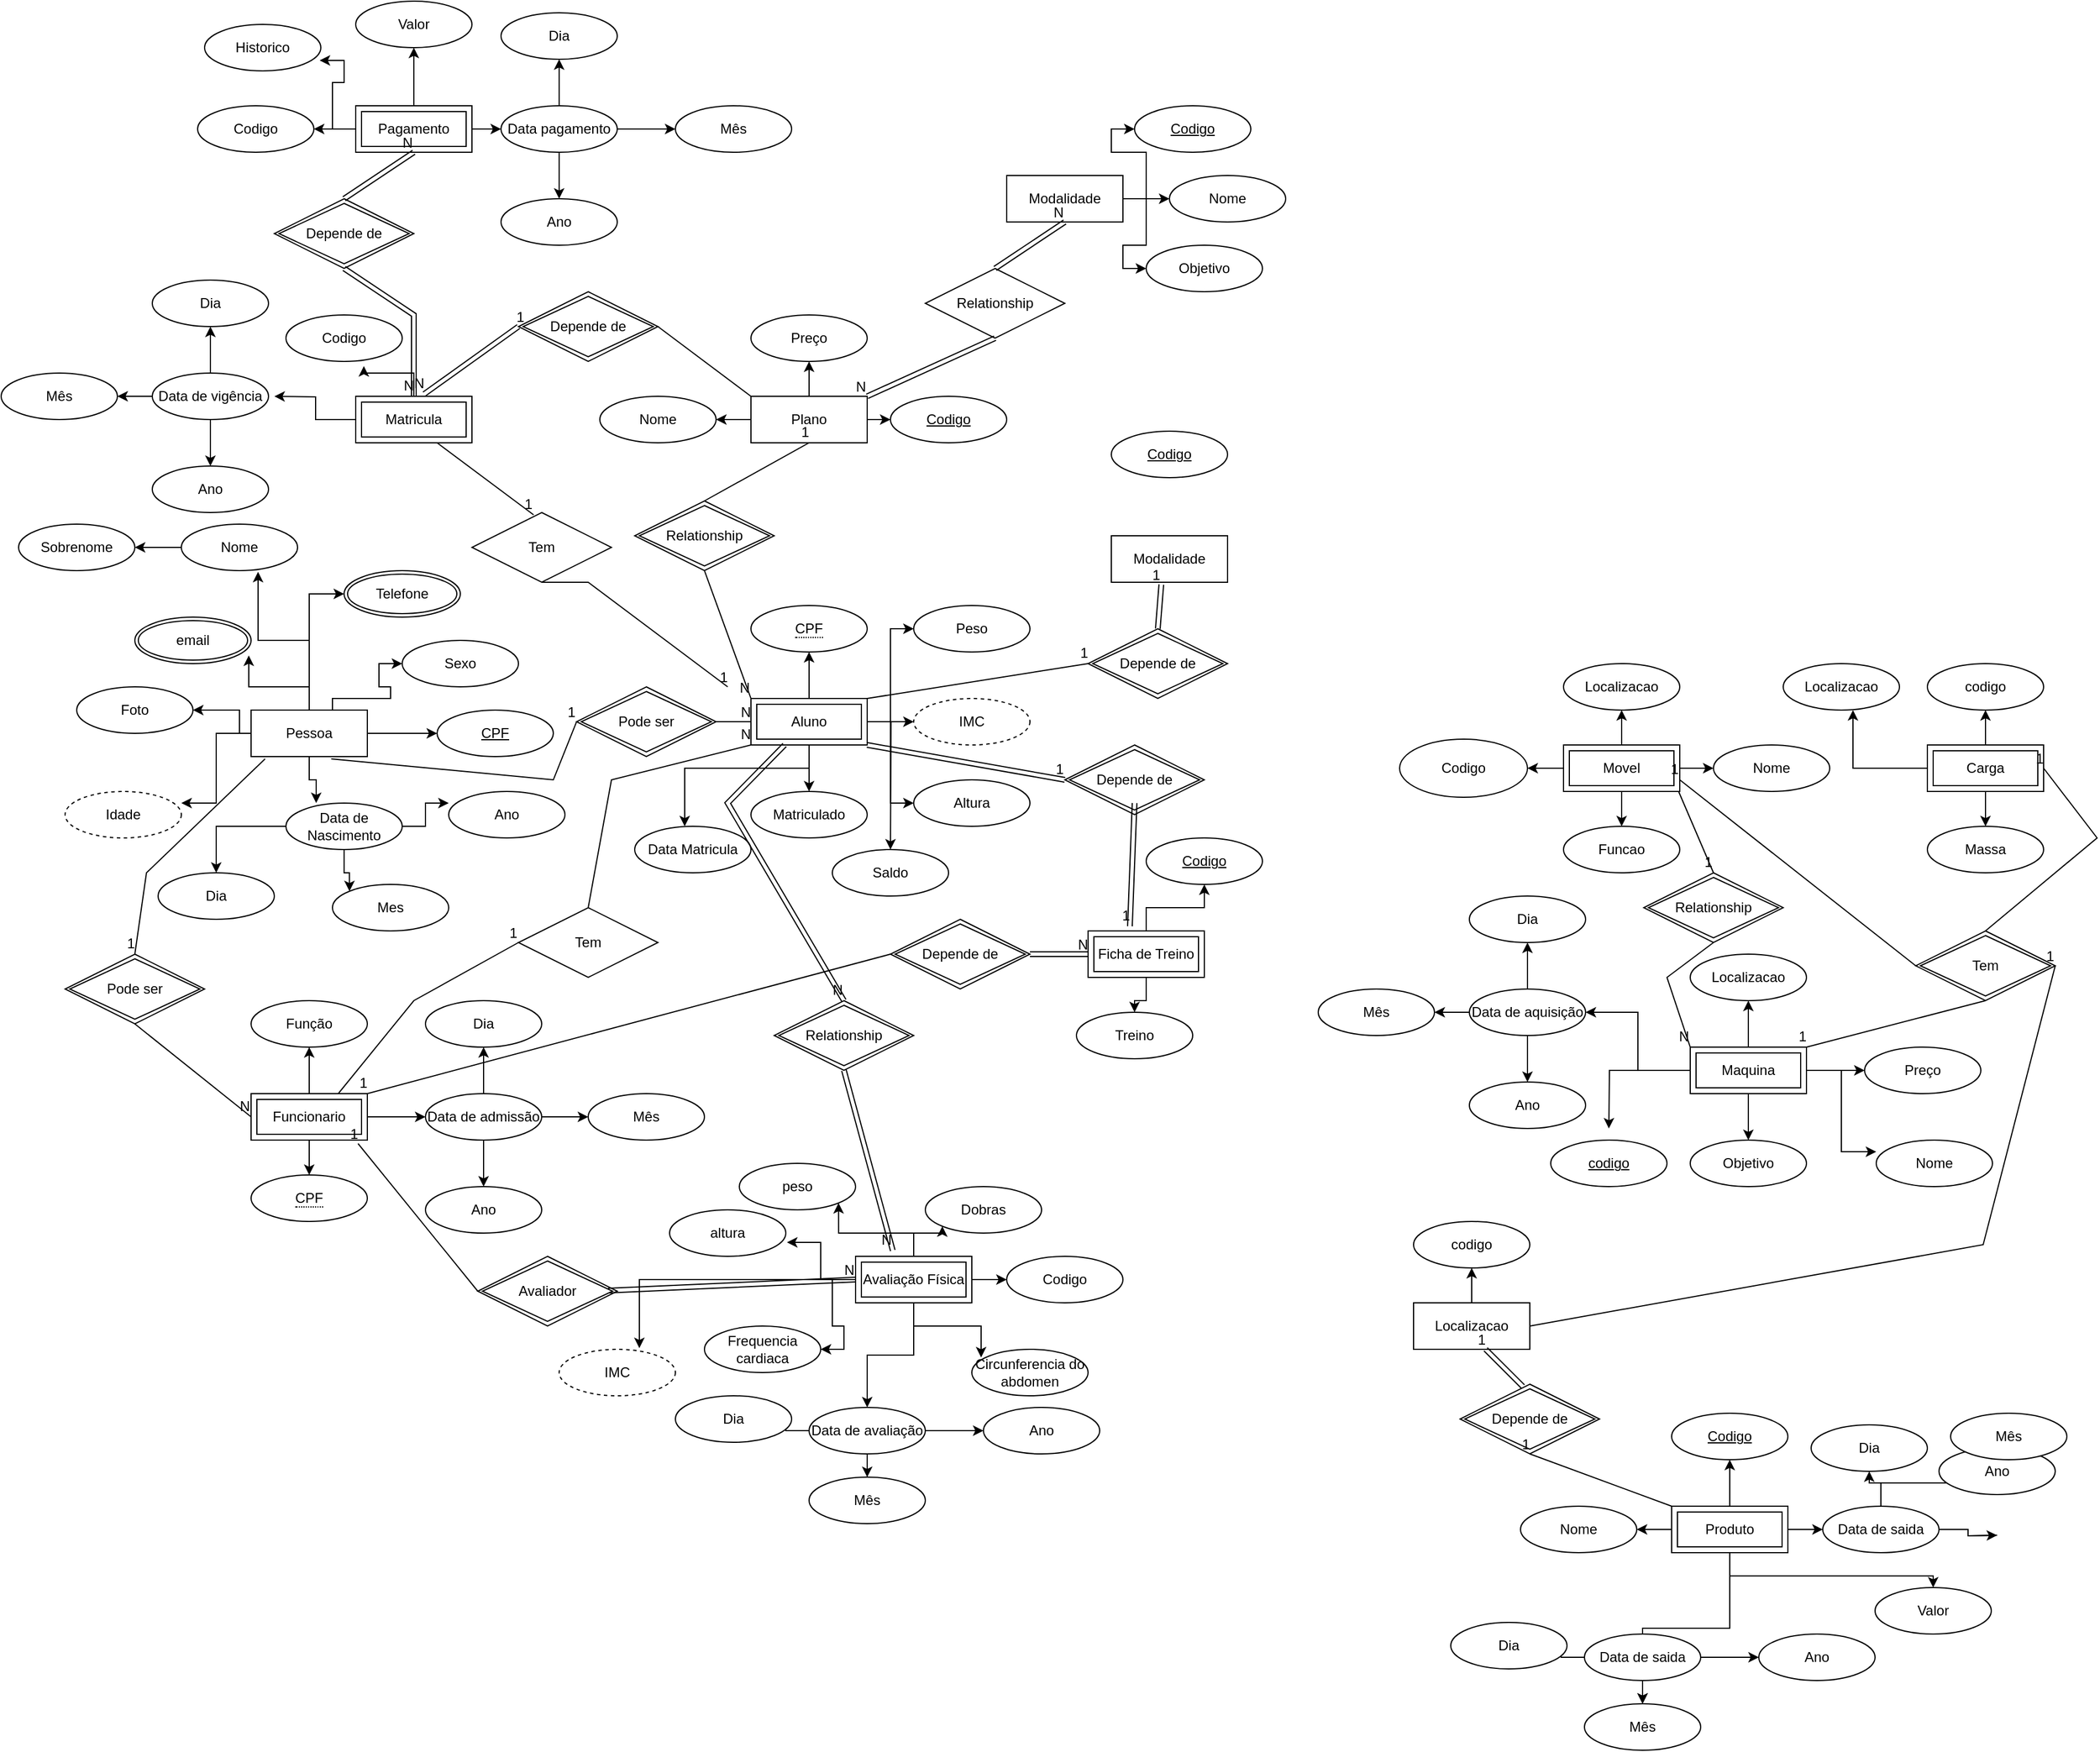 <mxfile version="17.4.6" type="github">
  <diagram id="m27LijACRjWisXeR9z6p" name="Page-1">
    <mxGraphModel dx="2021" dy="1925" grid="1" gridSize="10" guides="1" tooltips="1" connect="1" arrows="1" fold="1" page="1" pageScale="1" pageWidth="827" pageHeight="1169" math="0" shadow="0">
      <root>
        <mxCell id="0" />
        <mxCell id="1" parent="0" />
        <mxCell id="S30Q8tdorim46JoX9we_-12" style="edgeStyle=orthogonalEdgeStyle;rounded=0;orthogonalLoop=1;jettySize=auto;html=1;entryX=0.98;entryY=0.825;entryDx=0;entryDy=0;entryPerimeter=0;" parent="1" source="S30Q8tdorim46JoX9we_-1" target="S30Q8tdorim46JoX9we_-3" edge="1">
          <mxGeometry relative="1" as="geometry" />
        </mxCell>
        <mxCell id="S30Q8tdorim46JoX9we_-13" style="edgeStyle=orthogonalEdgeStyle;rounded=0;orthogonalLoop=1;jettySize=auto;html=1;" parent="1" source="S30Q8tdorim46JoX9we_-1" target="S30Q8tdorim46JoX9we_-4" edge="1">
          <mxGeometry relative="1" as="geometry">
            <Array as="points">
              <mxPoint x="350" y="250" />
              <mxPoint x="350" y="230" />
            </Array>
          </mxGeometry>
        </mxCell>
        <mxCell id="S30Q8tdorim46JoX9we_-15" style="edgeStyle=orthogonalEdgeStyle;rounded=0;orthogonalLoop=1;jettySize=auto;html=1;entryX=0.26;entryY=0;entryDx=0;entryDy=0;entryPerimeter=0;" parent="1" source="S30Q8tdorim46JoX9we_-1" target="S30Q8tdorim46JoX9we_-8" edge="1">
          <mxGeometry relative="1" as="geometry" />
        </mxCell>
        <mxCell id="S30Q8tdorim46JoX9we_-20" style="edgeStyle=orthogonalEdgeStyle;rounded=0;orthogonalLoop=1;jettySize=auto;html=1;entryX=1;entryY=0.25;entryDx=0;entryDy=0;entryPerimeter=0;" parent="1" source="S30Q8tdorim46JoX9we_-1" target="S30Q8tdorim46JoX9we_-5" edge="1">
          <mxGeometry relative="1" as="geometry" />
        </mxCell>
        <mxCell id="-x1Lza4WPiMV8X5rYuyz-5" value="" style="edgeStyle=orthogonalEdgeStyle;rounded=0;orthogonalLoop=1;jettySize=auto;html=1;" edge="1" parent="1" source="S30Q8tdorim46JoX9we_-1" target="-x1Lza4WPiMV8X5rYuyz-4">
          <mxGeometry relative="1" as="geometry" />
        </mxCell>
        <mxCell id="-x1Lza4WPiMV8X5rYuyz-7" style="edgeStyle=orthogonalEdgeStyle;rounded=0;orthogonalLoop=1;jettySize=auto;html=1;entryX=0;entryY=0.5;entryDx=0;entryDy=0;" edge="1" parent="1" source="S30Q8tdorim46JoX9we_-1" target="-x1Lza4WPiMV8X5rYuyz-6">
          <mxGeometry relative="1" as="geometry">
            <Array as="points">
              <mxPoint x="430" y="220" />
              <mxPoint x="480" y="220" />
              <mxPoint x="480" y="210" />
              <mxPoint x="470" y="210" />
              <mxPoint x="470" y="190" />
            </Array>
          </mxGeometry>
        </mxCell>
        <mxCell id="-x1Lza4WPiMV8X5rYuyz-11" style="edgeStyle=orthogonalEdgeStyle;rounded=0;orthogonalLoop=1;jettySize=auto;html=1;entryX=0;entryY=0.5;entryDx=0;entryDy=0;" edge="1" parent="1" source="S30Q8tdorim46JoX9we_-1" target="-x1Lza4WPiMV8X5rYuyz-10">
          <mxGeometry relative="1" as="geometry" />
        </mxCell>
        <mxCell id="-x1Lza4WPiMV8X5rYuyz-13" style="edgeStyle=orthogonalEdgeStyle;rounded=0;orthogonalLoop=1;jettySize=auto;html=1;entryX=0.66;entryY=1.025;entryDx=0;entryDy=0;entryPerimeter=0;" edge="1" parent="1" source="S30Q8tdorim46JoX9we_-1" target="-x1Lza4WPiMV8X5rYuyz-12">
          <mxGeometry relative="1" as="geometry" />
        </mxCell>
        <mxCell id="S30Q8tdorim46JoX9we_-1" value="Pessoa" style="whiteSpace=wrap;html=1;align=center;" parent="1" vertex="1">
          <mxGeometry x="360" y="230" width="100" height="40" as="geometry" />
        </mxCell>
        <mxCell id="S30Q8tdorim46JoX9we_-3" value="email" style="ellipse;shape=doubleEllipse;margin=3;whiteSpace=wrap;html=1;align=center;" parent="1" vertex="1">
          <mxGeometry x="260" y="150" width="100" height="40" as="geometry" />
        </mxCell>
        <mxCell id="S30Q8tdorim46JoX9we_-4" value="Foto" style="ellipse;whiteSpace=wrap;html=1;align=center;" parent="1" vertex="1">
          <mxGeometry x="210" y="210" width="100" height="40" as="geometry" />
        </mxCell>
        <mxCell id="S30Q8tdorim46JoX9we_-5" value="Idade" style="ellipse;whiteSpace=wrap;html=1;align=center;dashed=1;" parent="1" vertex="1">
          <mxGeometry x="200" y="300" width="100" height="40" as="geometry" />
        </mxCell>
        <mxCell id="S30Q8tdorim46JoX9we_-17" style="edgeStyle=orthogonalEdgeStyle;rounded=0;orthogonalLoop=1;jettySize=auto;html=1;entryX=0;entryY=0;entryDx=0;entryDy=0;" parent="1" source="S30Q8tdorim46JoX9we_-8" target="S30Q8tdorim46JoX9we_-10" edge="1">
          <mxGeometry relative="1" as="geometry" />
        </mxCell>
        <mxCell id="S30Q8tdorim46JoX9we_-18" style="edgeStyle=orthogonalEdgeStyle;rounded=0;orthogonalLoop=1;jettySize=auto;html=1;entryX=0;entryY=0.25;entryDx=0;entryDy=0;entryPerimeter=0;" parent="1" source="S30Q8tdorim46JoX9we_-8" target="S30Q8tdorim46JoX9we_-11" edge="1">
          <mxGeometry relative="1" as="geometry" />
        </mxCell>
        <mxCell id="S30Q8tdorim46JoX9we_-21" style="edgeStyle=orthogonalEdgeStyle;rounded=0;orthogonalLoop=1;jettySize=auto;html=1;entryX=0.5;entryY=0;entryDx=0;entryDy=0;" parent="1" source="S30Q8tdorim46JoX9we_-8" target="S30Q8tdorim46JoX9we_-9" edge="1">
          <mxGeometry relative="1" as="geometry">
            <mxPoint x="350" y="350" as="targetPoint" />
          </mxGeometry>
        </mxCell>
        <mxCell id="S30Q8tdorim46JoX9we_-8" value="Data de Nascimento" style="ellipse;whiteSpace=wrap;html=1;align=center;" parent="1" vertex="1">
          <mxGeometry x="390" y="310" width="100" height="40" as="geometry" />
        </mxCell>
        <mxCell id="S30Q8tdorim46JoX9we_-9" value="Dia" style="ellipse;whiteSpace=wrap;html=1;align=center;" parent="1" vertex="1">
          <mxGeometry x="280" y="370" width="100" height="40" as="geometry" />
        </mxCell>
        <mxCell id="S30Q8tdorim46JoX9we_-10" value="Mes" style="ellipse;whiteSpace=wrap;html=1;align=center;" parent="1" vertex="1">
          <mxGeometry x="430" y="380" width="100" height="40" as="geometry" />
        </mxCell>
        <mxCell id="S30Q8tdorim46JoX9we_-11" value="Ano" style="ellipse;whiteSpace=wrap;html=1;align=center;" parent="1" vertex="1">
          <mxGeometry x="530" y="300" width="100" height="40" as="geometry" />
        </mxCell>
        <mxCell id="-x1Lza4WPiMV8X5rYuyz-4" value="CPF" style="ellipse;whiteSpace=wrap;html=1;align=center;fontStyle=4;" vertex="1" parent="1">
          <mxGeometry x="520" y="230" width="100" height="40" as="geometry" />
        </mxCell>
        <mxCell id="-x1Lza4WPiMV8X5rYuyz-6" value="Sexo" style="ellipse;whiteSpace=wrap;html=1;align=center;" vertex="1" parent="1">
          <mxGeometry x="490" y="170" width="100" height="40" as="geometry" />
        </mxCell>
        <mxCell id="-x1Lza4WPiMV8X5rYuyz-10" value="Telefone" style="ellipse;shape=doubleEllipse;margin=3;whiteSpace=wrap;html=1;align=center;" vertex="1" parent="1">
          <mxGeometry x="440" y="110" width="100" height="40" as="geometry" />
        </mxCell>
        <mxCell id="-x1Lza4WPiMV8X5rYuyz-15" value="" style="edgeStyle=orthogonalEdgeStyle;rounded=0;orthogonalLoop=1;jettySize=auto;html=1;" edge="1" parent="1" source="-x1Lza4WPiMV8X5rYuyz-12" target="-x1Lza4WPiMV8X5rYuyz-14">
          <mxGeometry relative="1" as="geometry" />
        </mxCell>
        <mxCell id="-x1Lza4WPiMV8X5rYuyz-12" value="Nome" style="ellipse;whiteSpace=wrap;html=1;align=center;" vertex="1" parent="1">
          <mxGeometry x="300" y="70" width="100" height="40" as="geometry" />
        </mxCell>
        <mxCell id="-x1Lza4WPiMV8X5rYuyz-14" value="Sobrenome" style="ellipse;whiteSpace=wrap;html=1;align=center;" vertex="1" parent="1">
          <mxGeometry x="160" y="70" width="100" height="40" as="geometry" />
        </mxCell>
        <mxCell id="-x1Lza4WPiMV8X5rYuyz-20" value="" style="edgeStyle=orthogonalEdgeStyle;rounded=0;orthogonalLoop=1;jettySize=auto;html=1;" edge="1" parent="1" source="-x1Lza4WPiMV8X5rYuyz-16" target="-x1Lza4WPiMV8X5rYuyz-19">
          <mxGeometry relative="1" as="geometry" />
        </mxCell>
        <mxCell id="-x1Lza4WPiMV8X5rYuyz-22" value="" style="edgeStyle=orthogonalEdgeStyle;rounded=0;orthogonalLoop=1;jettySize=auto;html=1;" edge="1" parent="1" source="-x1Lza4WPiMV8X5rYuyz-16" target="-x1Lza4WPiMV8X5rYuyz-21">
          <mxGeometry relative="1" as="geometry" />
        </mxCell>
        <mxCell id="-x1Lza4WPiMV8X5rYuyz-24" value="" style="edgeStyle=orthogonalEdgeStyle;rounded=0;orthogonalLoop=1;jettySize=auto;html=1;" edge="1" parent="1" source="-x1Lza4WPiMV8X5rYuyz-16" target="-x1Lza4WPiMV8X5rYuyz-23">
          <mxGeometry relative="1" as="geometry" />
        </mxCell>
        <mxCell id="-x1Lza4WPiMV8X5rYuyz-27" style="edgeStyle=orthogonalEdgeStyle;rounded=0;orthogonalLoop=1;jettySize=auto;html=1;entryX=0;entryY=0.5;entryDx=0;entryDy=0;" edge="1" parent="1" source="-x1Lza4WPiMV8X5rYuyz-16" target="-x1Lza4WPiMV8X5rYuyz-26">
          <mxGeometry relative="1" as="geometry" />
        </mxCell>
        <mxCell id="-x1Lza4WPiMV8X5rYuyz-28" style="edgeStyle=orthogonalEdgeStyle;rounded=0;orthogonalLoop=1;jettySize=auto;html=1;entryX=0;entryY=0.5;entryDx=0;entryDy=0;" edge="1" parent="1" source="-x1Lza4WPiMV8X5rYuyz-16" target="-x1Lza4WPiMV8X5rYuyz-25">
          <mxGeometry relative="1" as="geometry" />
        </mxCell>
        <mxCell id="-x1Lza4WPiMV8X5rYuyz-30" style="edgeStyle=orthogonalEdgeStyle;rounded=0;orthogonalLoop=1;jettySize=auto;html=1;" edge="1" parent="1" source="-x1Lza4WPiMV8X5rYuyz-16">
          <mxGeometry relative="1" as="geometry">
            <mxPoint x="910" y="350" as="targetPoint" />
          </mxGeometry>
        </mxCell>
        <mxCell id="-x1Lza4WPiMV8X5rYuyz-46" style="edgeStyle=orthogonalEdgeStyle;rounded=0;orthogonalLoop=1;jettySize=auto;html=1;entryX=0.43;entryY=0;entryDx=0;entryDy=0;entryPerimeter=0;" edge="1" parent="1" source="-x1Lza4WPiMV8X5rYuyz-16" target="-x1Lza4WPiMV8X5rYuyz-45">
          <mxGeometry relative="1" as="geometry">
            <Array as="points">
              <mxPoint x="840" y="280" />
              <mxPoint x="733" y="280" />
            </Array>
          </mxGeometry>
        </mxCell>
        <mxCell id="-x1Lza4WPiMV8X5rYuyz-16" value="Aluno" style="shape=ext;margin=3;double=1;whiteSpace=wrap;html=1;align=center;" vertex="1" parent="1">
          <mxGeometry x="790" y="220" width="100" height="40" as="geometry" />
        </mxCell>
        <mxCell id="-x1Lza4WPiMV8X5rYuyz-18" value="Pode ser" style="shape=rhombus;double=1;perimeter=rhombusPerimeter;whiteSpace=wrap;html=1;align=center;" vertex="1" parent="1">
          <mxGeometry x="640" y="210" width="120" height="60" as="geometry" />
        </mxCell>
        <mxCell id="-x1Lza4WPiMV8X5rYuyz-19" value="&lt;span style=&quot;border-bottom: 1px dotted&quot;&gt;CPF&lt;/span&gt;" style="ellipse;whiteSpace=wrap;html=1;align=center;" vertex="1" parent="1">
          <mxGeometry x="790" y="140" width="100" height="40" as="geometry" />
        </mxCell>
        <mxCell id="-x1Lza4WPiMV8X5rYuyz-21" value="Matriculado" style="ellipse;whiteSpace=wrap;html=1;align=center;" vertex="1" parent="1">
          <mxGeometry x="790" y="300" width="100" height="40" as="geometry" />
        </mxCell>
        <mxCell id="-x1Lza4WPiMV8X5rYuyz-23" value="IMC" style="ellipse;whiteSpace=wrap;html=1;align=center;dashed=1;" vertex="1" parent="1">
          <mxGeometry x="930" y="220" width="100" height="40" as="geometry" />
        </mxCell>
        <mxCell id="-x1Lza4WPiMV8X5rYuyz-25" value="Altura" style="ellipse;whiteSpace=wrap;html=1;align=center;" vertex="1" parent="1">
          <mxGeometry x="930" y="290" width="100" height="40" as="geometry" />
        </mxCell>
        <mxCell id="-x1Lza4WPiMV8X5rYuyz-26" value="Peso" style="ellipse;whiteSpace=wrap;html=1;align=center;" vertex="1" parent="1">
          <mxGeometry x="930" y="140" width="100" height="40" as="geometry" />
        </mxCell>
        <mxCell id="-x1Lza4WPiMV8X5rYuyz-29" value="Saldo" style="ellipse;whiteSpace=wrap;html=1;align=center;" vertex="1" parent="1">
          <mxGeometry x="860" y="350" width="100" height="40" as="geometry" />
        </mxCell>
        <mxCell id="-x1Lza4WPiMV8X5rYuyz-36" value="" style="edgeStyle=orthogonalEdgeStyle;rounded=0;orthogonalLoop=1;jettySize=auto;html=1;" edge="1" parent="1" source="-x1Lza4WPiMV8X5rYuyz-31" target="-x1Lza4WPiMV8X5rYuyz-35">
          <mxGeometry relative="1" as="geometry" />
        </mxCell>
        <mxCell id="-x1Lza4WPiMV8X5rYuyz-44" value="" style="edgeStyle=orthogonalEdgeStyle;rounded=0;orthogonalLoop=1;jettySize=auto;html=1;" edge="1" parent="1" source="-x1Lza4WPiMV8X5rYuyz-31" target="-x1Lza4WPiMV8X5rYuyz-37">
          <mxGeometry relative="1" as="geometry" />
        </mxCell>
        <mxCell id="-x1Lza4WPiMV8X5rYuyz-48" value="" style="edgeStyle=orthogonalEdgeStyle;rounded=0;orthogonalLoop=1;jettySize=auto;html=1;" edge="1" parent="1" source="-x1Lza4WPiMV8X5rYuyz-31" target="-x1Lza4WPiMV8X5rYuyz-47">
          <mxGeometry relative="1" as="geometry" />
        </mxCell>
        <mxCell id="-x1Lza4WPiMV8X5rYuyz-31" value="Funcionario" style="shape=ext;margin=3;double=1;whiteSpace=wrap;html=1;align=center;" vertex="1" parent="1">
          <mxGeometry x="360" y="560" width="100" height="40" as="geometry" />
        </mxCell>
        <mxCell id="-x1Lza4WPiMV8X5rYuyz-34" value="Pode ser" style="shape=rhombus;double=1;perimeter=rhombusPerimeter;whiteSpace=wrap;html=1;align=center;" vertex="1" parent="1">
          <mxGeometry x="200" y="440" width="120" height="60" as="geometry" />
        </mxCell>
        <mxCell id="-x1Lza4WPiMV8X5rYuyz-35" value="Função" style="ellipse;whiteSpace=wrap;html=1;align=center;" vertex="1" parent="1">
          <mxGeometry x="360" y="480" width="100" height="40" as="geometry" />
        </mxCell>
        <mxCell id="-x1Lza4WPiMV8X5rYuyz-39" value="" style="edgeStyle=orthogonalEdgeStyle;rounded=0;orthogonalLoop=1;jettySize=auto;html=1;" edge="1" parent="1" source="-x1Lza4WPiMV8X5rYuyz-37" target="-x1Lza4WPiMV8X5rYuyz-38">
          <mxGeometry relative="1" as="geometry" />
        </mxCell>
        <mxCell id="-x1Lza4WPiMV8X5rYuyz-41" value="" style="edgeStyle=orthogonalEdgeStyle;rounded=0;orthogonalLoop=1;jettySize=auto;html=1;" edge="1" parent="1" source="-x1Lza4WPiMV8X5rYuyz-37" target="-x1Lza4WPiMV8X5rYuyz-40">
          <mxGeometry relative="1" as="geometry" />
        </mxCell>
        <mxCell id="-x1Lza4WPiMV8X5rYuyz-43" value="" style="edgeStyle=orthogonalEdgeStyle;rounded=0;orthogonalLoop=1;jettySize=auto;html=1;" edge="1" parent="1" source="-x1Lza4WPiMV8X5rYuyz-37" target="-x1Lza4WPiMV8X5rYuyz-42">
          <mxGeometry relative="1" as="geometry" />
        </mxCell>
        <mxCell id="-x1Lza4WPiMV8X5rYuyz-37" value="Data de admissão" style="ellipse;whiteSpace=wrap;html=1;align=center;" vertex="1" parent="1">
          <mxGeometry x="510" y="560" width="100" height="40" as="geometry" />
        </mxCell>
        <mxCell id="-x1Lza4WPiMV8X5rYuyz-38" value="Dia" style="ellipse;whiteSpace=wrap;html=1;align=center;" vertex="1" parent="1">
          <mxGeometry x="510" y="480" width="100" height="40" as="geometry" />
        </mxCell>
        <mxCell id="-x1Lza4WPiMV8X5rYuyz-40" value="Mês" style="ellipse;whiteSpace=wrap;html=1;align=center;" vertex="1" parent="1">
          <mxGeometry x="650" y="560" width="100" height="40" as="geometry" />
        </mxCell>
        <mxCell id="-x1Lza4WPiMV8X5rYuyz-42" value="Ano" style="ellipse;whiteSpace=wrap;html=1;align=center;" vertex="1" parent="1">
          <mxGeometry x="510" y="640" width="100" height="40" as="geometry" />
        </mxCell>
        <mxCell id="-x1Lza4WPiMV8X5rYuyz-45" value="Data Matricula" style="ellipse;whiteSpace=wrap;html=1;align=center;" vertex="1" parent="1">
          <mxGeometry x="690" y="330" width="100" height="40" as="geometry" />
        </mxCell>
        <mxCell id="-x1Lza4WPiMV8X5rYuyz-47" value="&lt;span style=&quot;border-bottom: 1px dotted&quot;&gt;CPF&lt;/span&gt;" style="ellipse;whiteSpace=wrap;html=1;align=center;" vertex="1" parent="1">
          <mxGeometry x="360" y="630" width="100" height="40" as="geometry" />
        </mxCell>
        <mxCell id="-x1Lza4WPiMV8X5rYuyz-49" value="" style="endArrow=none;html=1;rounded=0;exitX=0.12;exitY=1.05;exitDx=0;exitDy=0;exitPerimeter=0;entryX=0.5;entryY=0;entryDx=0;entryDy=0;" edge="1" parent="1" source="S30Q8tdorim46JoX9we_-1" target="-x1Lza4WPiMV8X5rYuyz-34">
          <mxGeometry relative="1" as="geometry">
            <mxPoint x="330" y="390" as="sourcePoint" />
            <mxPoint x="490" y="390" as="targetPoint" />
            <Array as="points">
              <mxPoint x="270" y="370" />
            </Array>
          </mxGeometry>
        </mxCell>
        <mxCell id="-x1Lza4WPiMV8X5rYuyz-50" value="1" style="resizable=0;html=1;align=right;verticalAlign=bottom;" connectable="0" vertex="1" parent="-x1Lza4WPiMV8X5rYuyz-49">
          <mxGeometry x="1" relative="1" as="geometry" />
        </mxCell>
        <mxCell id="-x1Lza4WPiMV8X5rYuyz-53" value="" style="endArrow=none;html=1;rounded=0;entryX=0;entryY=0.5;entryDx=0;entryDy=0;exitX=0.69;exitY=1.05;exitDx=0;exitDy=0;exitPerimeter=0;" edge="1" parent="1" source="S30Q8tdorim46JoX9we_-1" target="-x1Lza4WPiMV8X5rYuyz-18">
          <mxGeometry relative="1" as="geometry">
            <mxPoint x="440" y="280" as="sourcePoint" />
            <mxPoint x="600" y="280" as="targetPoint" />
            <Array as="points">
              <mxPoint x="620" y="290" />
            </Array>
          </mxGeometry>
        </mxCell>
        <mxCell id="-x1Lza4WPiMV8X5rYuyz-54" value="1" style="resizable=0;html=1;align=right;verticalAlign=bottom;" connectable="0" vertex="1" parent="-x1Lza4WPiMV8X5rYuyz-53">
          <mxGeometry x="1" relative="1" as="geometry" />
        </mxCell>
        <mxCell id="-x1Lza4WPiMV8X5rYuyz-61" value="" style="edgeStyle=orthogonalEdgeStyle;rounded=0;orthogonalLoop=1;jettySize=auto;html=1;" edge="1" parent="1" source="-x1Lza4WPiMV8X5rYuyz-57" target="-x1Lza4WPiMV8X5rYuyz-58">
          <mxGeometry relative="1" as="geometry" />
        </mxCell>
        <mxCell id="-x1Lza4WPiMV8X5rYuyz-62" value="" style="edgeStyle=orthogonalEdgeStyle;rounded=0;orthogonalLoop=1;jettySize=auto;html=1;" edge="1" parent="1" source="-x1Lza4WPiMV8X5rYuyz-57" target="-x1Lza4WPiMV8X5rYuyz-59">
          <mxGeometry relative="1" as="geometry" />
        </mxCell>
        <mxCell id="-x1Lza4WPiMV8X5rYuyz-63" style="edgeStyle=orthogonalEdgeStyle;rounded=0;orthogonalLoop=1;jettySize=auto;html=1;entryX=0.6;entryY=1;entryDx=0;entryDy=0;entryPerimeter=0;" edge="1" parent="1" source="-x1Lza4WPiMV8X5rYuyz-57" target="-x1Lza4WPiMV8X5rYuyz-60">
          <mxGeometry relative="1" as="geometry" />
        </mxCell>
        <mxCell id="-x1Lza4WPiMV8X5rYuyz-57" value="Carga" style="whiteSpace=wrap;html=1;align=center;" vertex="1" parent="1">
          <mxGeometry x="1802" y="260" width="100" height="40" as="geometry" />
        </mxCell>
        <mxCell id="-x1Lza4WPiMV8X5rYuyz-58" value="codigo" style="ellipse;whiteSpace=wrap;html=1;align=center;" vertex="1" parent="1">
          <mxGeometry x="1802" y="190" width="100" height="40" as="geometry" />
        </mxCell>
        <mxCell id="-x1Lza4WPiMV8X5rYuyz-59" value="Massa" style="ellipse;whiteSpace=wrap;html=1;align=center;" vertex="1" parent="1">
          <mxGeometry x="1802" y="330" width="100" height="40" as="geometry" />
        </mxCell>
        <mxCell id="-x1Lza4WPiMV8X5rYuyz-60" value="Localizacao" style="ellipse;whiteSpace=wrap;html=1;align=center;" vertex="1" parent="1">
          <mxGeometry x="1678" y="190" width="100" height="40" as="geometry" />
        </mxCell>
        <mxCell id="-x1Lza4WPiMV8X5rYuyz-73" value="" style="edgeStyle=orthogonalEdgeStyle;rounded=0;orthogonalLoop=1;jettySize=auto;html=1;" edge="1" parent="1" source="-x1Lza4WPiMV8X5rYuyz-64" target="-x1Lza4WPiMV8X5rYuyz-67">
          <mxGeometry relative="1" as="geometry" />
        </mxCell>
        <mxCell id="-x1Lza4WPiMV8X5rYuyz-74" value="" style="edgeStyle=orthogonalEdgeStyle;rounded=0;orthogonalLoop=1;jettySize=auto;html=1;" edge="1" parent="1" source="-x1Lza4WPiMV8X5rYuyz-64" target="-x1Lza4WPiMV8X5rYuyz-66">
          <mxGeometry relative="1" as="geometry" />
        </mxCell>
        <mxCell id="-x1Lza4WPiMV8X5rYuyz-77" value="" style="edgeStyle=orthogonalEdgeStyle;rounded=0;orthogonalLoop=1;jettySize=auto;html=1;" edge="1" parent="1" source="-x1Lza4WPiMV8X5rYuyz-64" target="-x1Lza4WPiMV8X5rYuyz-65">
          <mxGeometry relative="1" as="geometry" />
        </mxCell>
        <mxCell id="-x1Lza4WPiMV8X5rYuyz-64" value="Plano" style="whiteSpace=wrap;html=1;align=center;" vertex="1" parent="1">
          <mxGeometry x="790" y="-40" width="100" height="40" as="geometry" />
        </mxCell>
        <mxCell id="-x1Lza4WPiMV8X5rYuyz-65" value="Nome" style="ellipse;whiteSpace=wrap;html=1;align=center;" vertex="1" parent="1">
          <mxGeometry x="660" y="-40" width="100" height="40" as="geometry" />
        </mxCell>
        <mxCell id="-x1Lza4WPiMV8X5rYuyz-66" value="Preço" style="ellipse;whiteSpace=wrap;html=1;align=center;" vertex="1" parent="1">
          <mxGeometry x="790" y="-110" width="100" height="40" as="geometry" />
        </mxCell>
        <mxCell id="-x1Lza4WPiMV8X5rYuyz-67" value="Codigo" style="ellipse;whiteSpace=wrap;html=1;align=center;fontStyle=4;" vertex="1" parent="1">
          <mxGeometry x="910" y="-40" width="100" height="40" as="geometry" />
        </mxCell>
        <mxCell id="-x1Lza4WPiMV8X5rYuyz-68" value="Relationship" style="shape=rhombus;double=1;perimeter=rhombusPerimeter;whiteSpace=wrap;html=1;align=center;" vertex="1" parent="1">
          <mxGeometry x="690" y="50" width="120" height="60" as="geometry" />
        </mxCell>
        <mxCell id="-x1Lza4WPiMV8X5rYuyz-71" value="" style="endArrow=none;html=1;rounded=0;entryX=0.5;entryY=1;entryDx=0;entryDy=0;exitX=0.5;exitY=0;exitDx=0;exitDy=0;" edge="1" parent="1" source="-x1Lza4WPiMV8X5rYuyz-68" target="-x1Lza4WPiMV8X5rYuyz-64">
          <mxGeometry relative="1" as="geometry">
            <mxPoint x="690" y="90" as="sourcePoint" />
            <mxPoint x="850" y="90" as="targetPoint" />
          </mxGeometry>
        </mxCell>
        <mxCell id="-x1Lza4WPiMV8X5rYuyz-72" value="1" style="resizable=0;html=1;align=right;verticalAlign=bottom;" connectable="0" vertex="1" parent="-x1Lza4WPiMV8X5rYuyz-71">
          <mxGeometry x="1" relative="1" as="geometry" />
        </mxCell>
        <mxCell id="-x1Lza4WPiMV8X5rYuyz-78" value="" style="endArrow=none;html=1;rounded=0;exitX=0.5;exitY=1;exitDx=0;exitDy=0;entryX=0;entryY=0;entryDx=0;entryDy=0;" edge="1" parent="1" source="-x1Lza4WPiMV8X5rYuyz-68" target="-x1Lza4WPiMV8X5rYuyz-16">
          <mxGeometry relative="1" as="geometry">
            <mxPoint x="690" y="90" as="sourcePoint" />
            <mxPoint x="790" y="210" as="targetPoint" />
          </mxGeometry>
        </mxCell>
        <mxCell id="-x1Lza4WPiMV8X5rYuyz-79" value="N" style="resizable=0;html=1;align=right;verticalAlign=bottom;" connectable="0" vertex="1" parent="-x1Lza4WPiMV8X5rYuyz-78">
          <mxGeometry x="1" relative="1" as="geometry" />
        </mxCell>
        <mxCell id="-x1Lza4WPiMV8X5rYuyz-80" value="" style="endArrow=none;html=1;rounded=0;entryX=0;entryY=0.5;entryDx=0;entryDy=0;" edge="1" parent="1" target="-x1Lza4WPiMV8X5rYuyz-16">
          <mxGeometry relative="1" as="geometry">
            <mxPoint x="760" y="240" as="sourcePoint" />
            <mxPoint x="920" y="240" as="targetPoint" />
          </mxGeometry>
        </mxCell>
        <mxCell id="-x1Lza4WPiMV8X5rYuyz-81" value="N" style="resizable=0;html=1;align=right;verticalAlign=bottom;" connectable="0" vertex="1" parent="-x1Lza4WPiMV8X5rYuyz-80">
          <mxGeometry x="1" relative="1" as="geometry" />
        </mxCell>
        <mxCell id="-x1Lza4WPiMV8X5rYuyz-82" value="" style="endArrow=none;html=1;rounded=0;exitX=0.5;exitY=1;exitDx=0;exitDy=0;entryX=0;entryY=0.5;entryDx=0;entryDy=0;" edge="1" parent="1" source="-x1Lza4WPiMV8X5rYuyz-34" target="-x1Lza4WPiMV8X5rYuyz-31">
          <mxGeometry relative="1" as="geometry">
            <mxPoint x="40" y="520" as="sourcePoint" />
            <mxPoint x="200" y="520" as="targetPoint" />
          </mxGeometry>
        </mxCell>
        <mxCell id="-x1Lza4WPiMV8X5rYuyz-83" value="N" style="resizable=0;html=1;align=right;verticalAlign=bottom;" connectable="0" vertex="1" parent="-x1Lza4WPiMV8X5rYuyz-82">
          <mxGeometry x="1" relative="1" as="geometry" />
        </mxCell>
        <mxCell id="-x1Lza4WPiMV8X5rYuyz-84" value="Localizacao" style="ellipse;whiteSpace=wrap;html=1;align=center;" vertex="1" parent="1">
          <mxGeometry x="1598" y="440" width="100" height="40" as="geometry" />
        </mxCell>
        <mxCell id="-x1Lza4WPiMV8X5rYuyz-96" style="edgeStyle=orthogonalEdgeStyle;rounded=0;orthogonalLoop=1;jettySize=auto;html=1;entryX=1;entryY=0.5;entryDx=0;entryDy=0;" edge="1" parent="1" source="-x1Lza4WPiMV8X5rYuyz-85" target="-x1Lza4WPiMV8X5rYuyz-93">
          <mxGeometry relative="1" as="geometry" />
        </mxCell>
        <mxCell id="-x1Lza4WPiMV8X5rYuyz-99" value="" style="edgeStyle=orthogonalEdgeStyle;rounded=0;orthogonalLoop=1;jettySize=auto;html=1;" edge="1" parent="1" source="-x1Lza4WPiMV8X5rYuyz-85" target="-x1Lza4WPiMV8X5rYuyz-87">
          <mxGeometry relative="1" as="geometry" />
        </mxCell>
        <mxCell id="-x1Lza4WPiMV8X5rYuyz-100" style="edgeStyle=orthogonalEdgeStyle;rounded=0;orthogonalLoop=1;jettySize=auto;html=1;" edge="1" parent="1" source="-x1Lza4WPiMV8X5rYuyz-85">
          <mxGeometry relative="1" as="geometry">
            <mxPoint x="1528" y="590" as="targetPoint" />
          </mxGeometry>
        </mxCell>
        <mxCell id="-x1Lza4WPiMV8X5rYuyz-101" style="edgeStyle=orthogonalEdgeStyle;rounded=0;orthogonalLoop=1;jettySize=auto;html=1;entryX=0;entryY=0.5;entryDx=0;entryDy=0;" edge="1" parent="1" source="-x1Lza4WPiMV8X5rYuyz-85" target="-x1Lza4WPiMV8X5rYuyz-86">
          <mxGeometry relative="1" as="geometry" />
        </mxCell>
        <mxCell id="-x1Lza4WPiMV8X5rYuyz-102" style="edgeStyle=orthogonalEdgeStyle;rounded=0;orthogonalLoop=1;jettySize=auto;html=1;entryX=0;entryY=0.25;entryDx=0;entryDy=0;entryPerimeter=0;" edge="1" parent="1" source="-x1Lza4WPiMV8X5rYuyz-85" target="-x1Lza4WPiMV8X5rYuyz-88">
          <mxGeometry relative="1" as="geometry" />
        </mxCell>
        <mxCell id="-x1Lza4WPiMV8X5rYuyz-103" value="" style="edgeStyle=orthogonalEdgeStyle;rounded=0;orthogonalLoop=1;jettySize=auto;html=1;" edge="1" parent="1" source="-x1Lza4WPiMV8X5rYuyz-85" target="-x1Lza4WPiMV8X5rYuyz-84">
          <mxGeometry relative="1" as="geometry" />
        </mxCell>
        <mxCell id="-x1Lza4WPiMV8X5rYuyz-85" value="Maquina" style="whiteSpace=wrap;html=1;align=center;" vertex="1" parent="1">
          <mxGeometry x="1598" y="520" width="100" height="40" as="geometry" />
        </mxCell>
        <mxCell id="-x1Lza4WPiMV8X5rYuyz-86" value="Preço" style="ellipse;whiteSpace=wrap;html=1;align=center;" vertex="1" parent="1">
          <mxGeometry x="1748" y="520" width="100" height="40" as="geometry" />
        </mxCell>
        <mxCell id="-x1Lza4WPiMV8X5rYuyz-87" value="Objetivo" style="ellipse;whiteSpace=wrap;html=1;align=center;" vertex="1" parent="1">
          <mxGeometry x="1598" y="600" width="100" height="40" as="geometry" />
        </mxCell>
        <mxCell id="-x1Lza4WPiMV8X5rYuyz-88" value="Nome" style="ellipse;whiteSpace=wrap;html=1;align=center;" vertex="1" parent="1">
          <mxGeometry x="1758" y="600" width="100" height="40" as="geometry" />
        </mxCell>
        <mxCell id="-x1Lza4WPiMV8X5rYuyz-89" value="codigo" style="ellipse;whiteSpace=wrap;html=1;align=center;fontStyle=4;" vertex="1" parent="1">
          <mxGeometry x="1478" y="600" width="100" height="40" as="geometry" />
        </mxCell>
        <mxCell id="-x1Lza4WPiMV8X5rYuyz-90" value="" style="edgeStyle=orthogonalEdgeStyle;rounded=0;orthogonalLoop=1;jettySize=auto;html=1;" edge="1" parent="1" source="-x1Lza4WPiMV8X5rYuyz-93" target="-x1Lza4WPiMV8X5rYuyz-94">
          <mxGeometry relative="1" as="geometry" />
        </mxCell>
        <mxCell id="-x1Lza4WPiMV8X5rYuyz-92" value="" style="edgeStyle=orthogonalEdgeStyle;rounded=0;orthogonalLoop=1;jettySize=auto;html=1;" edge="1" parent="1" source="-x1Lza4WPiMV8X5rYuyz-93" target="-x1Lza4WPiMV8X5rYuyz-95">
          <mxGeometry relative="1" as="geometry" />
        </mxCell>
        <mxCell id="-x1Lza4WPiMV8X5rYuyz-98" value="" style="edgeStyle=orthogonalEdgeStyle;rounded=0;orthogonalLoop=1;jettySize=auto;html=1;" edge="1" parent="1" source="-x1Lza4WPiMV8X5rYuyz-93" target="-x1Lza4WPiMV8X5rYuyz-97">
          <mxGeometry relative="1" as="geometry" />
        </mxCell>
        <mxCell id="-x1Lza4WPiMV8X5rYuyz-93" value="Data de aquisição" style="ellipse;whiteSpace=wrap;html=1;align=center;" vertex="1" parent="1">
          <mxGeometry x="1408" y="470" width="100" height="40" as="geometry" />
        </mxCell>
        <mxCell id="-x1Lza4WPiMV8X5rYuyz-94" value="Dia" style="ellipse;whiteSpace=wrap;html=1;align=center;" vertex="1" parent="1">
          <mxGeometry x="1408" y="390" width="100" height="40" as="geometry" />
        </mxCell>
        <mxCell id="-x1Lza4WPiMV8X5rYuyz-95" value="Ano" style="ellipse;whiteSpace=wrap;html=1;align=center;" vertex="1" parent="1">
          <mxGeometry x="1408" y="550" width="100" height="40" as="geometry" />
        </mxCell>
        <mxCell id="-x1Lza4WPiMV8X5rYuyz-97" value="Mês" style="ellipse;whiteSpace=wrap;html=1;align=center;" vertex="1" parent="1">
          <mxGeometry x="1278" y="470" width="100" height="40" as="geometry" />
        </mxCell>
        <mxCell id="-x1Lza4WPiMV8X5rYuyz-106" value="" style="edgeStyle=orthogonalEdgeStyle;rounded=0;orthogonalLoop=1;jettySize=auto;html=1;" edge="1" parent="1" source="-x1Lza4WPiMV8X5rYuyz-104" target="-x1Lza4WPiMV8X5rYuyz-105">
          <mxGeometry relative="1" as="geometry" />
        </mxCell>
        <mxCell id="-x1Lza4WPiMV8X5rYuyz-108" value="" style="edgeStyle=orthogonalEdgeStyle;rounded=0;orthogonalLoop=1;jettySize=auto;html=1;" edge="1" parent="1" source="-x1Lza4WPiMV8X5rYuyz-104" target="-x1Lza4WPiMV8X5rYuyz-107">
          <mxGeometry relative="1" as="geometry" />
        </mxCell>
        <mxCell id="-x1Lza4WPiMV8X5rYuyz-111" value="" style="edgeStyle=orthogonalEdgeStyle;rounded=0;orthogonalLoop=1;jettySize=auto;html=1;" edge="1" parent="1" source="-x1Lza4WPiMV8X5rYuyz-104" target="-x1Lza4WPiMV8X5rYuyz-109">
          <mxGeometry relative="1" as="geometry" />
        </mxCell>
        <mxCell id="-x1Lza4WPiMV8X5rYuyz-113" value="" style="edgeStyle=orthogonalEdgeStyle;rounded=0;orthogonalLoop=1;jettySize=auto;html=1;" edge="1" parent="1" source="-x1Lza4WPiMV8X5rYuyz-104" target="-x1Lza4WPiMV8X5rYuyz-112">
          <mxGeometry relative="1" as="geometry" />
        </mxCell>
        <mxCell id="-x1Lza4WPiMV8X5rYuyz-104" value="Móvel" style="whiteSpace=wrap;html=1;align=center;" vertex="1" parent="1">
          <mxGeometry x="1489" y="260" width="100" height="40" as="geometry" />
        </mxCell>
        <mxCell id="-x1Lza4WPiMV8X5rYuyz-105" value="Codigo" style="ellipse;whiteSpace=wrap;html=1;" vertex="1" parent="1">
          <mxGeometry x="1348" y="255" width="110" height="50" as="geometry" />
        </mxCell>
        <mxCell id="-x1Lza4WPiMV8X5rYuyz-107" value="Funcao" style="ellipse;whiteSpace=wrap;html=1;align=center;" vertex="1" parent="1">
          <mxGeometry x="1489" y="330" width="100" height="40" as="geometry" />
        </mxCell>
        <mxCell id="-x1Lza4WPiMV8X5rYuyz-109" value="Localizacao" style="ellipse;whiteSpace=wrap;html=1;align=center;" vertex="1" parent="1">
          <mxGeometry x="1489" y="190" width="100" height="40" as="geometry" />
        </mxCell>
        <mxCell id="-x1Lza4WPiMV8X5rYuyz-112" value="Nome" style="ellipse;whiteSpace=wrap;html=1;align=center;" vertex="1" parent="1">
          <mxGeometry x="1618" y="260" width="100" height="40" as="geometry" />
        </mxCell>
        <mxCell id="-x1Lza4WPiMV8X5rYuyz-114" value="Relationship" style="shape=rhombus;double=1;perimeter=rhombusPerimeter;whiteSpace=wrap;html=1;align=center;" vertex="1" parent="1">
          <mxGeometry x="1558" y="370" width="120" height="60" as="geometry" />
        </mxCell>
        <mxCell id="-x1Lza4WPiMV8X5rYuyz-117" value="" style="endArrow=none;html=1;rounded=0;entryX=0.5;entryY=0;entryDx=0;entryDy=0;" edge="1" parent="1" target="-x1Lza4WPiMV8X5rYuyz-114">
          <mxGeometry relative="1" as="geometry">
            <mxPoint x="1588" y="300" as="sourcePoint" />
            <mxPoint x="1748" y="300" as="targetPoint" />
          </mxGeometry>
        </mxCell>
        <mxCell id="-x1Lza4WPiMV8X5rYuyz-118" value="1" style="resizable=0;html=1;align=right;verticalAlign=bottom;" connectable="0" vertex="1" parent="-x1Lza4WPiMV8X5rYuyz-117">
          <mxGeometry x="1" relative="1" as="geometry" />
        </mxCell>
        <mxCell id="-x1Lza4WPiMV8X5rYuyz-119" value="" style="endArrow=none;html=1;rounded=0;entryX=0;entryY=0;entryDx=0;entryDy=0;" edge="1" parent="1" target="-x1Lza4WPiMV8X5rYuyz-85">
          <mxGeometry relative="1" as="geometry">
            <mxPoint x="1618" y="430" as="sourcePoint" />
            <mxPoint x="1778" y="430" as="targetPoint" />
            <Array as="points">
              <mxPoint x="1578" y="460" />
            </Array>
          </mxGeometry>
        </mxCell>
        <mxCell id="-x1Lza4WPiMV8X5rYuyz-120" value="N" style="resizable=0;html=1;align=right;verticalAlign=bottom;" connectable="0" vertex="1" parent="-x1Lza4WPiMV8X5rYuyz-119">
          <mxGeometry x="1" relative="1" as="geometry" />
        </mxCell>
        <mxCell id="-x1Lza4WPiMV8X5rYuyz-130" value="" style="edgeStyle=orthogonalEdgeStyle;rounded=0;orthogonalLoop=1;jettySize=auto;html=1;" edge="1" parent="1" source="-x1Lza4WPiMV8X5rYuyz-121" target="-x1Lza4WPiMV8X5rYuyz-122">
          <mxGeometry relative="1" as="geometry" />
        </mxCell>
        <mxCell id="-x1Lza4WPiMV8X5rYuyz-121" value="Localizacao" style="whiteSpace=wrap;html=1;align=center;" vertex="1" parent="1">
          <mxGeometry x="1360" y="740" width="100" height="40" as="geometry" />
        </mxCell>
        <mxCell id="-x1Lza4WPiMV8X5rYuyz-122" value="codigo" style="ellipse;whiteSpace=wrap;html=1;align=center;" vertex="1" parent="1">
          <mxGeometry x="1360" y="670" width="100" height="40" as="geometry" />
        </mxCell>
        <mxCell id="-x1Lza4WPiMV8X5rYuyz-123" value="Maquina" style="shape=ext;margin=3;double=1;whiteSpace=wrap;html=1;align=center;" vertex="1" parent="1">
          <mxGeometry x="1598" y="520" width="100" height="40" as="geometry" />
        </mxCell>
        <mxCell id="-x1Lza4WPiMV8X5rYuyz-124" value="Movel" style="shape=ext;margin=3;double=1;whiteSpace=wrap;html=1;align=center;" vertex="1" parent="1">
          <mxGeometry x="1489" y="260" width="100" height="40" as="geometry" />
        </mxCell>
        <mxCell id="-x1Lza4WPiMV8X5rYuyz-125" value="Carga" style="shape=ext;margin=3;double=1;whiteSpace=wrap;html=1;align=center;" vertex="1" parent="1">
          <mxGeometry x="1802" y="260" width="100" height="40" as="geometry" />
        </mxCell>
        <mxCell id="-x1Lza4WPiMV8X5rYuyz-127" value="Tem" style="shape=rhombus;double=1;perimeter=rhombusPerimeter;whiteSpace=wrap;html=1;align=center;" vertex="1" parent="1">
          <mxGeometry x="1792" y="420" width="120" height="60" as="geometry" />
        </mxCell>
        <mxCell id="-x1Lza4WPiMV8X5rYuyz-128" value="" style="endArrow=none;html=1;rounded=0;entryX=1;entryY=0.5;entryDx=0;entryDy=0;exitX=1;exitY=0.5;exitDx=0;exitDy=0;" edge="1" parent="1" source="-x1Lza4WPiMV8X5rYuyz-121" target="-x1Lza4WPiMV8X5rYuyz-127">
          <mxGeometry relative="1" as="geometry">
            <mxPoint x="1912" y="539.5" as="sourcePoint" />
            <mxPoint x="2072" y="539.5" as="targetPoint" />
            <Array as="points">
              <mxPoint x="1850" y="690" />
            </Array>
          </mxGeometry>
        </mxCell>
        <mxCell id="-x1Lza4WPiMV8X5rYuyz-129" value="1" style="resizable=0;html=1;align=right;verticalAlign=bottom;" connectable="0" vertex="1" parent="-x1Lza4WPiMV8X5rYuyz-128">
          <mxGeometry x="1" relative="1" as="geometry" />
        </mxCell>
        <mxCell id="-x1Lza4WPiMV8X5rYuyz-131" value="" style="endArrow=none;html=1;rounded=0;exitX=0;exitY=0.5;exitDx=0;exitDy=0;entryX=1;entryY=0.75;entryDx=0;entryDy=0;" edge="1" parent="1" source="-x1Lza4WPiMV8X5rYuyz-127" target="-x1Lza4WPiMV8X5rYuyz-124">
          <mxGeometry relative="1" as="geometry">
            <mxPoint x="1418" y="390" as="sourcePoint" />
            <mxPoint x="1578" y="390" as="targetPoint" />
          </mxGeometry>
        </mxCell>
        <mxCell id="-x1Lza4WPiMV8X5rYuyz-132" value="1" style="resizable=0;html=1;align=right;verticalAlign=bottom;" connectable="0" vertex="1" parent="-x1Lza4WPiMV8X5rYuyz-131">
          <mxGeometry x="1" relative="1" as="geometry" />
        </mxCell>
        <mxCell id="-x1Lza4WPiMV8X5rYuyz-133" value="" style="endArrow=none;html=1;rounded=0;exitX=0.5;exitY=0;exitDx=0;exitDy=0;entryX=1;entryY=0.5;entryDx=0;entryDy=0;" edge="1" parent="1" source="-x1Lza4WPiMV8X5rYuyz-127" target="-x1Lza4WPiMV8X5rYuyz-125">
          <mxGeometry relative="1" as="geometry">
            <mxPoint x="1768" y="390" as="sourcePoint" />
            <mxPoint x="1578" y="390" as="targetPoint" />
            <Array as="points">
              <mxPoint x="1948" y="340" />
            </Array>
          </mxGeometry>
        </mxCell>
        <mxCell id="-x1Lza4WPiMV8X5rYuyz-134" value="1" style="resizable=0;html=1;align=right;verticalAlign=bottom;" connectable="0" vertex="1" parent="-x1Lza4WPiMV8X5rYuyz-133">
          <mxGeometry x="1" relative="1" as="geometry" />
        </mxCell>
        <mxCell id="-x1Lza4WPiMV8X5rYuyz-135" value="" style="endArrow=none;html=1;rounded=0;exitX=0.5;exitY=1;exitDx=0;exitDy=0;entryX=1;entryY=0;entryDx=0;entryDy=0;" edge="1" parent="1" source="-x1Lza4WPiMV8X5rYuyz-127" target="-x1Lza4WPiMV8X5rYuyz-123">
          <mxGeometry relative="1" as="geometry">
            <mxPoint x="1418" y="390" as="sourcePoint" />
            <mxPoint x="1578" y="390" as="targetPoint" />
          </mxGeometry>
        </mxCell>
        <mxCell id="-x1Lza4WPiMV8X5rYuyz-136" value="1" style="resizable=0;html=1;align=right;verticalAlign=bottom;" connectable="0" vertex="1" parent="-x1Lza4WPiMV8X5rYuyz-135">
          <mxGeometry x="1" relative="1" as="geometry" />
        </mxCell>
        <mxCell id="-x1Lza4WPiMV8X5rYuyz-137" value="Tem" style="shape=rhombus;perimeter=rhombusPerimeter;whiteSpace=wrap;html=1;align=center;" vertex="1" parent="1">
          <mxGeometry x="590" y="400" width="120" height="60" as="geometry" />
        </mxCell>
        <mxCell id="-x1Lza4WPiMV8X5rYuyz-138" value="" style="endArrow=none;html=1;rounded=0;exitX=0.75;exitY=0;exitDx=0;exitDy=0;entryX=0;entryY=0.5;entryDx=0;entryDy=0;" edge="1" parent="1" source="-x1Lza4WPiMV8X5rYuyz-31" target="-x1Lza4WPiMV8X5rYuyz-137">
          <mxGeometry relative="1" as="geometry">
            <mxPoint x="520" y="490" as="sourcePoint" />
            <mxPoint x="680" y="490" as="targetPoint" />
            <Array as="points">
              <mxPoint x="500" y="480" />
            </Array>
          </mxGeometry>
        </mxCell>
        <mxCell id="-x1Lza4WPiMV8X5rYuyz-139" value="1" style="resizable=0;html=1;align=right;verticalAlign=bottom;" connectable="0" vertex="1" parent="-x1Lza4WPiMV8X5rYuyz-138">
          <mxGeometry x="1" relative="1" as="geometry" />
        </mxCell>
        <mxCell id="-x1Lza4WPiMV8X5rYuyz-140" value="" style="endArrow=none;html=1;rounded=0;exitX=0.5;exitY=0;exitDx=0;exitDy=0;entryX=0;entryY=1;entryDx=0;entryDy=0;" edge="1" parent="1" source="-x1Lza4WPiMV8X5rYuyz-137" target="-x1Lza4WPiMV8X5rYuyz-16">
          <mxGeometry relative="1" as="geometry">
            <mxPoint x="520" y="490" as="sourcePoint" />
            <mxPoint x="680" y="490" as="targetPoint" />
            <Array as="points">
              <mxPoint x="670" y="290" />
            </Array>
          </mxGeometry>
        </mxCell>
        <mxCell id="-x1Lza4WPiMV8X5rYuyz-141" value="N" style="resizable=0;html=1;align=right;verticalAlign=bottom;" connectable="0" vertex="1" parent="-x1Lza4WPiMV8X5rYuyz-140">
          <mxGeometry x="1" relative="1" as="geometry" />
        </mxCell>
        <mxCell id="-x1Lza4WPiMV8X5rYuyz-142" value="Matricula" style="whiteSpace=wrap;html=1;align=center;" vertex="1" parent="1">
          <mxGeometry x="450" y="-40" width="100" height="40" as="geometry" />
        </mxCell>
        <mxCell id="-x1Lza4WPiMV8X5rYuyz-143" value="Tem" style="shape=rhombus;perimeter=rhombusPerimeter;whiteSpace=wrap;html=1;align=center;" vertex="1" parent="1">
          <mxGeometry x="550" y="60" width="120" height="60" as="geometry" />
        </mxCell>
        <mxCell id="-x1Lza4WPiMV8X5rYuyz-144" value="" style="endArrow=none;html=1;rounded=0;entryX=0.442;entryY=0.033;entryDx=0;entryDy=0;entryPerimeter=0;" edge="1" parent="1" target="-x1Lza4WPiMV8X5rYuyz-143">
          <mxGeometry relative="1" as="geometry">
            <mxPoint x="520" as="sourcePoint" />
            <mxPoint x="680" as="targetPoint" />
          </mxGeometry>
        </mxCell>
        <mxCell id="-x1Lza4WPiMV8X5rYuyz-145" value="1" style="resizable=0;html=1;align=right;verticalAlign=bottom;" connectable="0" vertex="1" parent="-x1Lza4WPiMV8X5rYuyz-144">
          <mxGeometry x="1" relative="1" as="geometry" />
        </mxCell>
        <mxCell id="-x1Lza4WPiMV8X5rYuyz-146" value="" style="endArrow=none;html=1;rounded=0;" edge="1" parent="1">
          <mxGeometry relative="1" as="geometry">
            <mxPoint x="610" y="120" as="sourcePoint" />
            <mxPoint x="770" y="210" as="targetPoint" />
            <Array as="points">
              <mxPoint x="650" y="120" />
            </Array>
          </mxGeometry>
        </mxCell>
        <mxCell id="-x1Lza4WPiMV8X5rYuyz-147" value="1" style="resizable=0;html=1;align=right;verticalAlign=bottom;" connectable="0" vertex="1" parent="-x1Lza4WPiMV8X5rYuyz-146">
          <mxGeometry x="1" relative="1" as="geometry" />
        </mxCell>
        <mxCell id="-x1Lza4WPiMV8X5rYuyz-148" value="Depende de" style="shape=rhombus;double=1;perimeter=rhombusPerimeter;whiteSpace=wrap;html=1;align=center;" vertex="1" parent="1">
          <mxGeometry x="590" y="-130" width="120" height="60" as="geometry" />
        </mxCell>
        <mxCell id="-x1Lza4WPiMV8X5rYuyz-153" value="" style="shape=link;html=1;rounded=0;exitX=0;exitY=0.5;exitDx=0;exitDy=0;entryX=0.59;entryY=-0.05;entryDx=0;entryDy=0;entryPerimeter=0;" edge="1" parent="1" source="-x1Lza4WPiMV8X5rYuyz-148" target="-x1Lza4WPiMV8X5rYuyz-142">
          <mxGeometry relative="1" as="geometry">
            <mxPoint x="960" y="190" as="sourcePoint" />
            <mxPoint x="1120" y="190" as="targetPoint" />
          </mxGeometry>
        </mxCell>
        <mxCell id="-x1Lza4WPiMV8X5rYuyz-154" value="N" style="resizable=0;html=1;align=right;verticalAlign=bottom;" connectable="0" vertex="1" parent="-x1Lza4WPiMV8X5rYuyz-153">
          <mxGeometry x="1" relative="1" as="geometry" />
        </mxCell>
        <mxCell id="-x1Lza4WPiMV8X5rYuyz-155" value="" style="endArrow=none;html=1;rounded=0;exitX=0;exitY=0;exitDx=0;exitDy=0;entryX=1;entryY=0.5;entryDx=0;entryDy=0;" edge="1" parent="1" source="-x1Lza4WPiMV8X5rYuyz-64" target="-x1Lza4WPiMV8X5rYuyz-148">
          <mxGeometry relative="1" as="geometry">
            <mxPoint x="960" y="190" as="sourcePoint" />
            <mxPoint x="1120" y="190" as="targetPoint" />
          </mxGeometry>
        </mxCell>
        <mxCell id="-x1Lza4WPiMV8X5rYuyz-156" value="1" style="resizable=0;html=1;align=right;verticalAlign=bottom;" connectable="0" vertex="1" parent="-x1Lza4WPiMV8X5rYuyz-155">
          <mxGeometry x="1" relative="1" as="geometry">
            <mxPoint x="-115" as="offset" />
          </mxGeometry>
        </mxCell>
        <mxCell id="-x1Lza4WPiMV8X5rYuyz-166" style="edgeStyle=orthogonalEdgeStyle;rounded=0;orthogonalLoop=1;jettySize=auto;html=1;" edge="1" parent="1" source="-x1Lza4WPiMV8X5rYuyz-157">
          <mxGeometry relative="1" as="geometry">
            <mxPoint x="380" y="-40" as="targetPoint" />
          </mxGeometry>
        </mxCell>
        <mxCell id="-x1Lza4WPiMV8X5rYuyz-167" style="edgeStyle=orthogonalEdgeStyle;rounded=0;orthogonalLoop=1;jettySize=auto;html=1;entryX=0.67;entryY=1.1;entryDx=0;entryDy=0;entryPerimeter=0;" edge="1" parent="1" source="-x1Lza4WPiMV8X5rYuyz-157" target="-x1Lza4WPiMV8X5rYuyz-158">
          <mxGeometry relative="1" as="geometry" />
        </mxCell>
        <mxCell id="-x1Lza4WPiMV8X5rYuyz-157" value="Matricula" style="shape=ext;margin=3;double=1;whiteSpace=wrap;html=1;align=center;" vertex="1" parent="1">
          <mxGeometry x="450" y="-40" width="100" height="40" as="geometry" />
        </mxCell>
        <mxCell id="-x1Lza4WPiMV8X5rYuyz-158" value="Codigo" style="ellipse;whiteSpace=wrap;html=1;align=center;" vertex="1" parent="1">
          <mxGeometry x="390" y="-110" width="100" height="40" as="geometry" />
        </mxCell>
        <mxCell id="-x1Lza4WPiMV8X5rYuyz-159" value="" style="edgeStyle=orthogonalEdgeStyle;rounded=0;orthogonalLoop=1;jettySize=auto;html=1;" edge="1" parent="1" source="-x1Lza4WPiMV8X5rYuyz-162" target="-x1Lza4WPiMV8X5rYuyz-163">
          <mxGeometry relative="1" as="geometry" />
        </mxCell>
        <mxCell id="-x1Lza4WPiMV8X5rYuyz-160" value="" style="edgeStyle=orthogonalEdgeStyle;rounded=0;orthogonalLoop=1;jettySize=auto;html=1;" edge="1" parent="1" source="-x1Lza4WPiMV8X5rYuyz-162" target="-x1Lza4WPiMV8X5rYuyz-164">
          <mxGeometry relative="1" as="geometry" />
        </mxCell>
        <mxCell id="-x1Lza4WPiMV8X5rYuyz-161" value="" style="edgeStyle=orthogonalEdgeStyle;rounded=0;orthogonalLoop=1;jettySize=auto;html=1;" edge="1" parent="1" source="-x1Lza4WPiMV8X5rYuyz-162" target="-x1Lza4WPiMV8X5rYuyz-165">
          <mxGeometry relative="1" as="geometry" />
        </mxCell>
        <mxCell id="-x1Lza4WPiMV8X5rYuyz-162" value="Data de vigência" style="ellipse;whiteSpace=wrap;html=1;align=center;" vertex="1" parent="1">
          <mxGeometry x="275" y="-60" width="100" height="40" as="geometry" />
        </mxCell>
        <mxCell id="-x1Lza4WPiMV8X5rYuyz-163" value="Dia" style="ellipse;whiteSpace=wrap;html=1;align=center;" vertex="1" parent="1">
          <mxGeometry x="275" y="-140" width="100" height="40" as="geometry" />
        </mxCell>
        <mxCell id="-x1Lza4WPiMV8X5rYuyz-164" value="Ano" style="ellipse;whiteSpace=wrap;html=1;align=center;" vertex="1" parent="1">
          <mxGeometry x="275" y="20" width="100" height="40" as="geometry" />
        </mxCell>
        <mxCell id="-x1Lza4WPiMV8X5rYuyz-165" value="Mês" style="ellipse;whiteSpace=wrap;html=1;align=center;" vertex="1" parent="1">
          <mxGeometry x="145" y="-60" width="100" height="40" as="geometry" />
        </mxCell>
        <mxCell id="-x1Lza4WPiMV8X5rYuyz-171" value="" style="edgeStyle=orthogonalEdgeStyle;rounded=0;orthogonalLoop=1;jettySize=auto;html=1;" edge="1" parent="1" source="-x1Lza4WPiMV8X5rYuyz-169" target="-x1Lza4WPiMV8X5rYuyz-170">
          <mxGeometry relative="1" as="geometry" />
        </mxCell>
        <mxCell id="-x1Lza4WPiMV8X5rYuyz-180" value="" style="edgeStyle=orthogonalEdgeStyle;rounded=0;orthogonalLoop=1;jettySize=auto;html=1;" edge="1" parent="1" source="-x1Lza4WPiMV8X5rYuyz-169" target="-x1Lza4WPiMV8X5rYuyz-179">
          <mxGeometry relative="1" as="geometry" />
        </mxCell>
        <mxCell id="-x1Lza4WPiMV8X5rYuyz-188" value="" style="edgeStyle=orthogonalEdgeStyle;rounded=0;orthogonalLoop=1;jettySize=auto;html=1;" edge="1" parent="1" source="-x1Lza4WPiMV8X5rYuyz-169" target="-x1Lza4WPiMV8X5rYuyz-184">
          <mxGeometry relative="1" as="geometry" />
        </mxCell>
        <mxCell id="-x1Lza4WPiMV8X5rYuyz-190" style="edgeStyle=orthogonalEdgeStyle;rounded=0;orthogonalLoop=1;jettySize=auto;html=1;entryX=0.99;entryY=0.775;entryDx=0;entryDy=0;entryPerimeter=0;" edge="1" parent="1" source="-x1Lza4WPiMV8X5rYuyz-169" target="-x1Lza4WPiMV8X5rYuyz-189">
          <mxGeometry relative="1" as="geometry" />
        </mxCell>
        <mxCell id="-x1Lza4WPiMV8X5rYuyz-169" value="Pagamento" style="shape=ext;margin=3;double=1;whiteSpace=wrap;html=1;align=center;" vertex="1" parent="1">
          <mxGeometry x="450" y="-290" width="100" height="40" as="geometry" />
        </mxCell>
        <mxCell id="-x1Lza4WPiMV8X5rYuyz-170" value="Codigo" style="ellipse;whiteSpace=wrap;html=1;align=center;" vertex="1" parent="1">
          <mxGeometry x="314" y="-290" width="100" height="40" as="geometry" />
        </mxCell>
        <mxCell id="-x1Lza4WPiMV8X5rYuyz-173" value="Depende de" style="shape=rhombus;double=1;perimeter=rhombusPerimeter;whiteSpace=wrap;html=1;align=center;" vertex="1" parent="1">
          <mxGeometry x="380" y="-210" width="120" height="60" as="geometry" />
        </mxCell>
        <mxCell id="-x1Lza4WPiMV8X5rYuyz-175" value="" style="shape=link;html=1;rounded=0;exitX=0.5;exitY=0;exitDx=0;exitDy=0;entryX=0.5;entryY=1;entryDx=0;entryDy=0;" edge="1" parent="1" source="-x1Lza4WPiMV8X5rYuyz-173" target="-x1Lza4WPiMV8X5rYuyz-169">
          <mxGeometry relative="1" as="geometry">
            <mxPoint x="960" y="-110" as="sourcePoint" />
            <mxPoint x="1120" y="-110" as="targetPoint" />
          </mxGeometry>
        </mxCell>
        <mxCell id="-x1Lza4WPiMV8X5rYuyz-176" value="N" style="resizable=0;html=1;align=right;verticalAlign=bottom;" connectable="0" vertex="1" parent="-x1Lza4WPiMV8X5rYuyz-175">
          <mxGeometry x="1" relative="1" as="geometry" />
        </mxCell>
        <mxCell id="-x1Lza4WPiMV8X5rYuyz-177" value="" style="shape=link;html=1;rounded=0;exitX=0.5;exitY=1;exitDx=0;exitDy=0;entryX=0.5;entryY=0;entryDx=0;entryDy=0;" edge="1" parent="1" source="-x1Lza4WPiMV8X5rYuyz-173" target="-x1Lza4WPiMV8X5rYuyz-157">
          <mxGeometry relative="1" as="geometry">
            <mxPoint x="960" y="-110" as="sourcePoint" />
            <mxPoint x="1120" y="-110" as="targetPoint" />
            <Array as="points">
              <mxPoint x="500" y="-110" />
            </Array>
          </mxGeometry>
        </mxCell>
        <mxCell id="-x1Lza4WPiMV8X5rYuyz-178" value="N" style="resizable=0;html=1;align=right;verticalAlign=bottom;" connectable="0" vertex="1" parent="-x1Lza4WPiMV8X5rYuyz-177">
          <mxGeometry x="1" relative="1" as="geometry" />
        </mxCell>
        <mxCell id="-x1Lza4WPiMV8X5rYuyz-179" value="Valor" style="ellipse;whiteSpace=wrap;html=1;align=center;" vertex="1" parent="1">
          <mxGeometry x="450" y="-380" width="100" height="40" as="geometry" />
        </mxCell>
        <mxCell id="-x1Lza4WPiMV8X5rYuyz-181" value="" style="edgeStyle=orthogonalEdgeStyle;rounded=0;orthogonalLoop=1;jettySize=auto;html=1;" edge="1" parent="1" source="-x1Lza4WPiMV8X5rYuyz-184" target="-x1Lza4WPiMV8X5rYuyz-185">
          <mxGeometry relative="1" as="geometry" />
        </mxCell>
        <mxCell id="-x1Lza4WPiMV8X5rYuyz-182" value="" style="edgeStyle=orthogonalEdgeStyle;rounded=0;orthogonalLoop=1;jettySize=auto;html=1;" edge="1" parent="1" source="-x1Lza4WPiMV8X5rYuyz-184" target="-x1Lza4WPiMV8X5rYuyz-186">
          <mxGeometry relative="1" as="geometry" />
        </mxCell>
        <mxCell id="-x1Lza4WPiMV8X5rYuyz-183" value="" style="edgeStyle=orthogonalEdgeStyle;rounded=0;orthogonalLoop=1;jettySize=auto;html=1;" edge="1" parent="1" source="-x1Lza4WPiMV8X5rYuyz-184" target="-x1Lza4WPiMV8X5rYuyz-187">
          <mxGeometry relative="1" as="geometry" />
        </mxCell>
        <mxCell id="-x1Lza4WPiMV8X5rYuyz-184" value="Data pagamento" style="ellipse;whiteSpace=wrap;html=1;align=center;" vertex="1" parent="1">
          <mxGeometry x="575" y="-290" width="100" height="40" as="geometry" />
        </mxCell>
        <mxCell id="-x1Lza4WPiMV8X5rYuyz-185" value="Dia" style="ellipse;whiteSpace=wrap;html=1;align=center;" vertex="1" parent="1">
          <mxGeometry x="575" y="-370" width="100" height="40" as="geometry" />
        </mxCell>
        <mxCell id="-x1Lza4WPiMV8X5rYuyz-186" value="Ano" style="ellipse;whiteSpace=wrap;html=1;align=center;" vertex="1" parent="1">
          <mxGeometry x="575" y="-210" width="100" height="40" as="geometry" />
        </mxCell>
        <mxCell id="-x1Lza4WPiMV8X5rYuyz-187" value="Mês" style="ellipse;whiteSpace=wrap;html=1;align=center;" vertex="1" parent="1">
          <mxGeometry x="725" y="-290" width="100" height="40" as="geometry" />
        </mxCell>
        <mxCell id="-x1Lza4WPiMV8X5rYuyz-189" value="Historico" style="ellipse;whiteSpace=wrap;html=1;align=center;" vertex="1" parent="1">
          <mxGeometry x="320" y="-360" width="100" height="40" as="geometry" />
        </mxCell>
        <mxCell id="-x1Lza4WPiMV8X5rYuyz-198" style="edgeStyle=orthogonalEdgeStyle;rounded=0;orthogonalLoop=1;jettySize=auto;html=1;entryX=0;entryY=1;entryDx=0;entryDy=0;" edge="1" parent="1" source="-x1Lza4WPiMV8X5rYuyz-191" target="-x1Lza4WPiMV8X5rYuyz-197">
          <mxGeometry relative="1" as="geometry" />
        </mxCell>
        <mxCell id="-x1Lza4WPiMV8X5rYuyz-200" value="" style="edgeStyle=orthogonalEdgeStyle;rounded=0;orthogonalLoop=1;jettySize=auto;html=1;" edge="1" parent="1" source="-x1Lza4WPiMV8X5rYuyz-191" target="-x1Lza4WPiMV8X5rYuyz-199">
          <mxGeometry relative="1" as="geometry" />
        </mxCell>
        <mxCell id="-x1Lza4WPiMV8X5rYuyz-202" style="edgeStyle=orthogonalEdgeStyle;rounded=0;orthogonalLoop=1;jettySize=auto;html=1;entryX=0.08;entryY=0.175;entryDx=0;entryDy=0;entryPerimeter=0;" edge="1" parent="1" source="-x1Lza4WPiMV8X5rYuyz-191" target="-x1Lza4WPiMV8X5rYuyz-201">
          <mxGeometry relative="1" as="geometry" />
        </mxCell>
        <mxCell id="-x1Lza4WPiMV8X5rYuyz-219" style="edgeStyle=orthogonalEdgeStyle;rounded=0;orthogonalLoop=1;jettySize=auto;html=1;entryX=0.5;entryY=0;entryDx=0;entryDy=0;" edge="1" parent="1" source="-x1Lza4WPiMV8X5rYuyz-191" target="-x1Lza4WPiMV8X5rYuyz-215">
          <mxGeometry relative="1" as="geometry" />
        </mxCell>
        <mxCell id="-x1Lza4WPiMV8X5rYuyz-221" style="edgeStyle=orthogonalEdgeStyle;rounded=0;orthogonalLoop=1;jettySize=auto;html=1;entryX=1;entryY=0.5;entryDx=0;entryDy=0;" edge="1" parent="1" source="-x1Lza4WPiMV8X5rYuyz-191" target="-x1Lza4WPiMV8X5rYuyz-220">
          <mxGeometry relative="1" as="geometry" />
        </mxCell>
        <mxCell id="-x1Lza4WPiMV8X5rYuyz-223" style="edgeStyle=orthogonalEdgeStyle;rounded=0;orthogonalLoop=1;jettySize=auto;html=1;entryX=1;entryY=1;entryDx=0;entryDy=0;" edge="1" parent="1" source="-x1Lza4WPiMV8X5rYuyz-191" target="-x1Lza4WPiMV8X5rYuyz-222">
          <mxGeometry relative="1" as="geometry" />
        </mxCell>
        <mxCell id="-x1Lza4WPiMV8X5rYuyz-225" style="edgeStyle=orthogonalEdgeStyle;rounded=0;orthogonalLoop=1;jettySize=auto;html=1;entryX=1.01;entryY=0.7;entryDx=0;entryDy=0;entryPerimeter=0;" edge="1" parent="1" source="-x1Lza4WPiMV8X5rYuyz-191" target="-x1Lza4WPiMV8X5rYuyz-224">
          <mxGeometry relative="1" as="geometry" />
        </mxCell>
        <mxCell id="-x1Lza4WPiMV8X5rYuyz-227" style="edgeStyle=orthogonalEdgeStyle;rounded=0;orthogonalLoop=1;jettySize=auto;html=1;entryX=0.69;entryY=-0.025;entryDx=0;entryDy=0;entryPerimeter=0;" edge="1" parent="1" source="-x1Lza4WPiMV8X5rYuyz-191" target="-x1Lza4WPiMV8X5rYuyz-226">
          <mxGeometry relative="1" as="geometry" />
        </mxCell>
        <mxCell id="-x1Lza4WPiMV8X5rYuyz-191" value="Avaliação Física" style="shape=ext;margin=3;double=1;whiteSpace=wrap;html=1;align=center;" vertex="1" parent="1">
          <mxGeometry x="880" y="700" width="100" height="40" as="geometry" />
        </mxCell>
        <mxCell id="-x1Lza4WPiMV8X5rYuyz-192" value="Relationship" style="shape=rhombus;double=1;perimeter=rhombusPerimeter;whiteSpace=wrap;html=1;align=center;" vertex="1" parent="1">
          <mxGeometry x="810" y="480" width="120" height="60" as="geometry" />
        </mxCell>
        <mxCell id="-x1Lza4WPiMV8X5rYuyz-193" value="" style="shape=link;html=1;rounded=0;exitX=0.5;exitY=1;exitDx=0;exitDy=0;entryX=0.32;entryY=-0.125;entryDx=0;entryDy=0;entryPerimeter=0;" edge="1" parent="1" source="-x1Lza4WPiMV8X5rYuyz-192" target="-x1Lza4WPiMV8X5rYuyz-191">
          <mxGeometry relative="1" as="geometry">
            <mxPoint x="960" y="680" as="sourcePoint" />
            <mxPoint x="1120" y="680" as="targetPoint" />
          </mxGeometry>
        </mxCell>
        <mxCell id="-x1Lza4WPiMV8X5rYuyz-194" value="N" style="resizable=0;html=1;align=right;verticalAlign=bottom;" connectable="0" vertex="1" parent="-x1Lza4WPiMV8X5rYuyz-193">
          <mxGeometry x="1" relative="1" as="geometry" />
        </mxCell>
        <mxCell id="-x1Lza4WPiMV8X5rYuyz-195" value="" style="shape=link;html=1;rounded=0;exitX=0.5;exitY=1;exitDx=0;exitDy=0;entryX=0.5;entryY=0;entryDx=0;entryDy=0;" edge="1" parent="1" target="-x1Lza4WPiMV8X5rYuyz-192">
          <mxGeometry relative="1" as="geometry">
            <mxPoint x="819" y="260" as="sourcePoint" />
            <mxPoint x="861" y="415" as="targetPoint" />
            <Array as="points">
              <mxPoint x="770" y="310" />
            </Array>
          </mxGeometry>
        </mxCell>
        <mxCell id="-x1Lza4WPiMV8X5rYuyz-196" value="N" style="resizable=0;html=1;align=right;verticalAlign=bottom;" connectable="0" vertex="1" parent="-x1Lza4WPiMV8X5rYuyz-195">
          <mxGeometry x="1" relative="1" as="geometry" />
        </mxCell>
        <mxCell id="-x1Lza4WPiMV8X5rYuyz-197" value="Dobras" style="ellipse;whiteSpace=wrap;html=1;align=center;" vertex="1" parent="1">
          <mxGeometry x="940" y="640" width="100" height="40" as="geometry" />
        </mxCell>
        <mxCell id="-x1Lza4WPiMV8X5rYuyz-199" value="Codigo" style="ellipse;whiteSpace=wrap;html=1;align=center;" vertex="1" parent="1">
          <mxGeometry x="1010" y="700" width="100" height="40" as="geometry" />
        </mxCell>
        <mxCell id="-x1Lza4WPiMV8X5rYuyz-201" value="Circunferencia do abdomen" style="ellipse;whiteSpace=wrap;html=1;align=center;" vertex="1" parent="1">
          <mxGeometry x="980" y="780" width="100" height="40" as="geometry" />
        </mxCell>
        <mxCell id="-x1Lza4WPiMV8X5rYuyz-203" value="Avaliador" style="shape=rhombus;double=1;perimeter=rhombusPerimeter;whiteSpace=wrap;html=1;align=center;" vertex="1" parent="1">
          <mxGeometry x="555" y="700" width="120" height="60" as="geometry" />
        </mxCell>
        <mxCell id="-x1Lza4WPiMV8X5rYuyz-204" value="" style="shape=link;html=1;rounded=0;entryX=0;entryY=0.5;entryDx=0;entryDy=0;" edge="1" parent="1" target="-x1Lza4WPiMV8X5rYuyz-191">
          <mxGeometry relative="1" as="geometry">
            <mxPoint x="667" y="729.5" as="sourcePoint" />
            <mxPoint x="827" y="729.5" as="targetPoint" />
          </mxGeometry>
        </mxCell>
        <mxCell id="-x1Lza4WPiMV8X5rYuyz-205" value="N" style="resizable=0;html=1;align=right;verticalAlign=bottom;" connectable="0" vertex="1" parent="-x1Lza4WPiMV8X5rYuyz-204">
          <mxGeometry x="1" relative="1" as="geometry" />
        </mxCell>
        <mxCell id="-x1Lza4WPiMV8X5rYuyz-210" value="" style="endArrow=none;html=1;rounded=0;exitX=0;exitY=0.5;exitDx=0;exitDy=0;entryX=0.92;entryY=1.075;entryDx=0;entryDy=0;entryPerimeter=0;" edge="1" parent="1" source="-x1Lza4WPiMV8X5rYuyz-203" target="-x1Lza4WPiMV8X5rYuyz-31">
          <mxGeometry relative="1" as="geometry">
            <mxPoint x="960" y="570" as="sourcePoint" />
            <mxPoint x="1120" y="570" as="targetPoint" />
          </mxGeometry>
        </mxCell>
        <mxCell id="-x1Lza4WPiMV8X5rYuyz-211" value="1" style="resizable=0;html=1;align=right;verticalAlign=bottom;" connectable="0" vertex="1" parent="-x1Lza4WPiMV8X5rYuyz-210">
          <mxGeometry x="1" relative="1" as="geometry" />
        </mxCell>
        <mxCell id="-x1Lza4WPiMV8X5rYuyz-212" value="" style="edgeStyle=orthogonalEdgeStyle;rounded=0;orthogonalLoop=1;jettySize=auto;html=1;" edge="1" parent="1" source="-x1Lza4WPiMV8X5rYuyz-215" target="-x1Lza4WPiMV8X5rYuyz-216">
          <mxGeometry relative="1" as="geometry" />
        </mxCell>
        <mxCell id="-x1Lza4WPiMV8X5rYuyz-213" value="" style="edgeStyle=orthogonalEdgeStyle;rounded=0;orthogonalLoop=1;jettySize=auto;html=1;" edge="1" parent="1" source="-x1Lza4WPiMV8X5rYuyz-215" target="-x1Lza4WPiMV8X5rYuyz-217">
          <mxGeometry relative="1" as="geometry" />
        </mxCell>
        <mxCell id="-x1Lza4WPiMV8X5rYuyz-214" value="" style="edgeStyle=orthogonalEdgeStyle;rounded=0;orthogonalLoop=1;jettySize=auto;html=1;" edge="1" parent="1" source="-x1Lza4WPiMV8X5rYuyz-215" target="-x1Lza4WPiMV8X5rYuyz-218">
          <mxGeometry relative="1" as="geometry" />
        </mxCell>
        <mxCell id="-x1Lza4WPiMV8X5rYuyz-215" value="Data de avaliação" style="ellipse;whiteSpace=wrap;html=1;align=center;" vertex="1" parent="1">
          <mxGeometry x="840" y="830" width="100" height="40" as="geometry" />
        </mxCell>
        <mxCell id="-x1Lza4WPiMV8X5rYuyz-216" value="Dia" style="ellipse;whiteSpace=wrap;html=1;align=center;" vertex="1" parent="1">
          <mxGeometry x="725" y="820" width="100" height="40" as="geometry" />
        </mxCell>
        <mxCell id="-x1Lza4WPiMV8X5rYuyz-217" value="Ano" style="ellipse;whiteSpace=wrap;html=1;align=center;" vertex="1" parent="1">
          <mxGeometry x="990" y="830" width="100" height="40" as="geometry" />
        </mxCell>
        <mxCell id="-x1Lza4WPiMV8X5rYuyz-218" value="Mês" style="ellipse;whiteSpace=wrap;html=1;align=center;" vertex="1" parent="1">
          <mxGeometry x="840" y="890" width="100" height="40" as="geometry" />
        </mxCell>
        <mxCell id="-x1Lza4WPiMV8X5rYuyz-220" value="Frequencia cardiaca" style="ellipse;whiteSpace=wrap;html=1;align=center;" vertex="1" parent="1">
          <mxGeometry x="750" y="760" width="100" height="40" as="geometry" />
        </mxCell>
        <mxCell id="-x1Lza4WPiMV8X5rYuyz-222" value="peso" style="ellipse;whiteSpace=wrap;html=1;align=center;" vertex="1" parent="1">
          <mxGeometry x="780" y="620" width="100" height="40" as="geometry" />
        </mxCell>
        <mxCell id="-x1Lza4WPiMV8X5rYuyz-224" value="altura" style="ellipse;whiteSpace=wrap;html=1;align=center;" vertex="1" parent="1">
          <mxGeometry x="720" y="660" width="100" height="40" as="geometry" />
        </mxCell>
        <mxCell id="-x1Lza4WPiMV8X5rYuyz-226" value="IMC" style="ellipse;whiteSpace=wrap;html=1;align=center;dashed=1;" vertex="1" parent="1">
          <mxGeometry x="625" y="780" width="100" height="40" as="geometry" />
        </mxCell>
        <mxCell id="-x1Lza4WPiMV8X5rYuyz-230" value="" style="edgeStyle=orthogonalEdgeStyle;rounded=0;orthogonalLoop=1;jettySize=auto;html=1;" edge="1" parent="1" source="-x1Lza4WPiMV8X5rYuyz-228" target="-x1Lza4WPiMV8X5rYuyz-229">
          <mxGeometry relative="1" as="geometry" />
        </mxCell>
        <mxCell id="-x1Lza4WPiMV8X5rYuyz-249" value="" style="edgeStyle=orthogonalEdgeStyle;rounded=0;orthogonalLoop=1;jettySize=auto;html=1;" edge="1" parent="1" source="-x1Lza4WPiMV8X5rYuyz-228" target="-x1Lza4WPiMV8X5rYuyz-248">
          <mxGeometry relative="1" as="geometry" />
        </mxCell>
        <mxCell id="-x1Lza4WPiMV8X5rYuyz-228" value="Ficha de Treino" style="shape=ext;margin=3;double=1;whiteSpace=wrap;html=1;align=center;" vertex="1" parent="1">
          <mxGeometry x="1080" y="420" width="100" height="40" as="geometry" />
        </mxCell>
        <mxCell id="-x1Lza4WPiMV8X5rYuyz-229" value="Codigo" style="ellipse;whiteSpace=wrap;html=1;align=center;fontStyle=4;" vertex="1" parent="1">
          <mxGeometry x="1130" y="340" width="100" height="40" as="geometry" />
        </mxCell>
        <mxCell id="-x1Lza4WPiMV8X5rYuyz-232" value="Depende de" style="shape=rhombus;double=1;perimeter=rhombusPerimeter;whiteSpace=wrap;html=1;align=center;" vertex="1" parent="1">
          <mxGeometry x="1060" y="260" width="120" height="60" as="geometry" />
        </mxCell>
        <mxCell id="-x1Lza4WPiMV8X5rYuyz-235" value="Depende de" style="shape=rhombus;double=1;perimeter=rhombusPerimeter;whiteSpace=wrap;html=1;align=center;" vertex="1" parent="1">
          <mxGeometry x="910" y="410" width="120" height="60" as="geometry" />
        </mxCell>
        <mxCell id="-x1Lza4WPiMV8X5rYuyz-238" value="" style="endArrow=none;html=1;rounded=0;entryX=1;entryY=0;entryDx=0;entryDy=0;exitX=0;exitY=0.5;exitDx=0;exitDy=0;" edge="1" parent="1" source="-x1Lza4WPiMV8X5rYuyz-235" target="-x1Lza4WPiMV8X5rYuyz-31">
          <mxGeometry relative="1" as="geometry">
            <mxPoint x="1070" y="520" as="sourcePoint" />
            <mxPoint x="1230" y="520" as="targetPoint" />
          </mxGeometry>
        </mxCell>
        <mxCell id="-x1Lza4WPiMV8X5rYuyz-239" value="1" style="resizable=0;html=1;align=right;verticalAlign=bottom;" connectable="0" vertex="1" parent="-x1Lza4WPiMV8X5rYuyz-238">
          <mxGeometry x="1" relative="1" as="geometry" />
        </mxCell>
        <mxCell id="-x1Lza4WPiMV8X5rYuyz-240" value="" style="shape=link;html=1;rounded=0;entryX=0;entryY=0.5;entryDx=0;entryDy=0;" edge="1" parent="1" target="-x1Lza4WPiMV8X5rYuyz-228">
          <mxGeometry relative="1" as="geometry">
            <mxPoint x="1030" y="440" as="sourcePoint" />
            <mxPoint x="1070" y="440" as="targetPoint" />
          </mxGeometry>
        </mxCell>
        <mxCell id="-x1Lza4WPiMV8X5rYuyz-241" value="N" style="resizable=0;html=1;align=right;verticalAlign=bottom;" connectable="0" vertex="1" parent="-x1Lza4WPiMV8X5rYuyz-240">
          <mxGeometry x="1" relative="1" as="geometry" />
        </mxCell>
        <mxCell id="-x1Lza4WPiMV8X5rYuyz-242" value="" style="shape=link;html=1;rounded=0;entryX=0.36;entryY=-0.1;entryDx=0;entryDy=0;entryPerimeter=0;" edge="1" parent="1" target="-x1Lza4WPiMV8X5rYuyz-228">
          <mxGeometry relative="1" as="geometry">
            <mxPoint x="1120" y="310" as="sourcePoint" />
            <mxPoint x="1280" y="310" as="targetPoint" />
          </mxGeometry>
        </mxCell>
        <mxCell id="-x1Lza4WPiMV8X5rYuyz-243" value="1" style="resizable=0;html=1;align=right;verticalAlign=bottom;" connectable="0" vertex="1" parent="-x1Lza4WPiMV8X5rYuyz-242">
          <mxGeometry x="1" relative="1" as="geometry" />
        </mxCell>
        <mxCell id="-x1Lza4WPiMV8X5rYuyz-246" value="" style="shape=link;html=1;rounded=0;entryX=0;entryY=0.5;entryDx=0;entryDy=0;" edge="1" parent="1" target="-x1Lza4WPiMV8X5rYuyz-232">
          <mxGeometry relative="1" as="geometry">
            <mxPoint x="890" y="260" as="sourcePoint" />
            <mxPoint x="1050" y="260" as="targetPoint" />
          </mxGeometry>
        </mxCell>
        <mxCell id="-x1Lza4WPiMV8X5rYuyz-247" value="1" style="resizable=0;html=1;align=right;verticalAlign=bottom;" connectable="0" vertex="1" parent="-x1Lza4WPiMV8X5rYuyz-246">
          <mxGeometry x="1" relative="1" as="geometry" />
        </mxCell>
        <mxCell id="-x1Lza4WPiMV8X5rYuyz-248" value="Treino" style="ellipse;whiteSpace=wrap;html=1;align=center;" vertex="1" parent="1">
          <mxGeometry x="1070" y="490" width="100" height="40" as="geometry" />
        </mxCell>
        <mxCell id="-x1Lza4WPiMV8X5rYuyz-250" value="Modalidade" style="whiteSpace=wrap;html=1;align=center;" vertex="1" parent="1">
          <mxGeometry x="1100" y="80" width="100" height="40" as="geometry" />
        </mxCell>
        <mxCell id="-x1Lza4WPiMV8X5rYuyz-251" value="Codigo" style="ellipse;whiteSpace=wrap;html=1;align=center;fontStyle=4;" vertex="1" parent="1">
          <mxGeometry x="1100" y="-10" width="100" height="40" as="geometry" />
        </mxCell>
        <mxCell id="-x1Lza4WPiMV8X5rYuyz-252" value="Depende de" style="shape=rhombus;double=1;perimeter=rhombusPerimeter;whiteSpace=wrap;html=1;align=center;" vertex="1" parent="1">
          <mxGeometry x="1080" y="160" width="120" height="60" as="geometry" />
        </mxCell>
        <mxCell id="-x1Lza4WPiMV8X5rYuyz-253" value="" style="endArrow=none;html=1;rounded=0;exitX=1;exitY=0;exitDx=0;exitDy=0;" edge="1" parent="1" source="-x1Lza4WPiMV8X5rYuyz-16">
          <mxGeometry relative="1" as="geometry">
            <mxPoint x="920" y="190" as="sourcePoint" />
            <mxPoint x="1080" y="190" as="targetPoint" />
          </mxGeometry>
        </mxCell>
        <mxCell id="-x1Lza4WPiMV8X5rYuyz-254" value="1" style="resizable=0;html=1;align=right;verticalAlign=bottom;" connectable="0" vertex="1" parent="-x1Lza4WPiMV8X5rYuyz-253">
          <mxGeometry x="1" relative="1" as="geometry" />
        </mxCell>
        <mxCell id="-x1Lza4WPiMV8X5rYuyz-257" value="" style="shape=link;html=1;rounded=0;exitX=0.5;exitY=0;exitDx=0;exitDy=0;entryX=0.43;entryY=1.05;entryDx=0;entryDy=0;entryPerimeter=0;" edge="1" parent="1" source="-x1Lza4WPiMV8X5rYuyz-252" target="-x1Lza4WPiMV8X5rYuyz-250">
          <mxGeometry relative="1" as="geometry">
            <mxPoint x="1270" y="140" as="sourcePoint" />
            <mxPoint x="1430" y="140" as="targetPoint" />
          </mxGeometry>
        </mxCell>
        <mxCell id="-x1Lza4WPiMV8X5rYuyz-258" value="1" style="resizable=0;html=1;align=right;verticalAlign=bottom;" connectable="0" vertex="1" parent="-x1Lza4WPiMV8X5rYuyz-257">
          <mxGeometry x="1" relative="1" as="geometry" />
        </mxCell>
        <mxCell id="-x1Lza4WPiMV8X5rYuyz-267" value="" style="edgeStyle=orthogonalEdgeStyle;rounded=0;orthogonalLoop=1;jettySize=auto;html=1;" edge="1" parent="1" source="-x1Lza4WPiMV8X5rYuyz-259" target="-x1Lza4WPiMV8X5rYuyz-266">
          <mxGeometry relative="1" as="geometry" />
        </mxCell>
        <mxCell id="-x1Lza4WPiMV8X5rYuyz-278" value="" style="edgeStyle=orthogonalEdgeStyle;rounded=0;orthogonalLoop=1;jettySize=auto;html=1;" edge="1" parent="1" source="-x1Lza4WPiMV8X5rYuyz-259" target="-x1Lza4WPiMV8X5rYuyz-272">
          <mxGeometry relative="1" as="geometry" />
        </mxCell>
        <mxCell id="-x1Lza4WPiMV8X5rYuyz-280" value="" style="edgeStyle=orthogonalEdgeStyle;rounded=0;orthogonalLoop=1;jettySize=auto;html=1;" edge="1" parent="1" source="-x1Lza4WPiMV8X5rYuyz-259" target="-x1Lza4WPiMV8X5rYuyz-279">
          <mxGeometry relative="1" as="geometry" />
        </mxCell>
        <mxCell id="-x1Lza4WPiMV8X5rYuyz-283" value="" style="edgeStyle=orthogonalEdgeStyle;rounded=0;orthogonalLoop=1;jettySize=auto;html=1;" edge="1" parent="1" source="-x1Lza4WPiMV8X5rYuyz-259" target="-x1Lza4WPiMV8X5rYuyz-282">
          <mxGeometry relative="1" as="geometry" />
        </mxCell>
        <mxCell id="-x1Lza4WPiMV8X5rYuyz-285" style="edgeStyle=orthogonalEdgeStyle;rounded=0;orthogonalLoop=1;jettySize=auto;html=1;" edge="1" parent="1" source="-x1Lza4WPiMV8X5rYuyz-259" target="-x1Lza4WPiMV8X5rYuyz-284">
          <mxGeometry relative="1" as="geometry">
            <Array as="points">
              <mxPoint x="1632" y="975" />
              <mxPoint x="1807" y="975" />
            </Array>
          </mxGeometry>
        </mxCell>
        <mxCell id="-x1Lza4WPiMV8X5rYuyz-259" value="Produto" style="shape=ext;margin=3;double=1;whiteSpace=wrap;html=1;align=center;" vertex="1" parent="1">
          <mxGeometry x="1582" y="915" width="100" height="40" as="geometry" />
        </mxCell>
        <mxCell id="-x1Lza4WPiMV8X5rYuyz-260" value="" style="edgeStyle=orthogonalEdgeStyle;rounded=0;orthogonalLoop=1;jettySize=auto;html=1;" edge="1" parent="1" source="-x1Lza4WPiMV8X5rYuyz-263" target="-x1Lza4WPiMV8X5rYuyz-264">
          <mxGeometry relative="1" as="geometry" />
        </mxCell>
        <mxCell id="-x1Lza4WPiMV8X5rYuyz-261" value="" style="edgeStyle=orthogonalEdgeStyle;rounded=0;orthogonalLoop=1;jettySize=auto;html=1;" edge="1" parent="1" source="-x1Lza4WPiMV8X5rYuyz-263" target="-x1Lza4WPiMV8X5rYuyz-265">
          <mxGeometry relative="1" as="geometry" />
        </mxCell>
        <mxCell id="-x1Lza4WPiMV8X5rYuyz-262" value="" style="edgeStyle=orthogonalEdgeStyle;rounded=0;orthogonalLoop=1;jettySize=auto;html=1;" edge="1" parent="1" source="-x1Lza4WPiMV8X5rYuyz-263" target="-x1Lza4WPiMV8X5rYuyz-266">
          <mxGeometry relative="1" as="geometry" />
        </mxCell>
        <mxCell id="-x1Lza4WPiMV8X5rYuyz-263" value="Data de saida" style="ellipse;whiteSpace=wrap;html=1;align=center;" vertex="1" parent="1">
          <mxGeometry x="1507" y="1025" width="100" height="40" as="geometry" />
        </mxCell>
        <mxCell id="-x1Lza4WPiMV8X5rYuyz-264" value="Dia" style="ellipse;whiteSpace=wrap;html=1;align=center;" vertex="1" parent="1">
          <mxGeometry x="1392" y="1015" width="100" height="40" as="geometry" />
        </mxCell>
        <mxCell id="-x1Lza4WPiMV8X5rYuyz-265" value="Ano" style="ellipse;whiteSpace=wrap;html=1;align=center;" vertex="1" parent="1">
          <mxGeometry x="1657" y="1025" width="100" height="40" as="geometry" />
        </mxCell>
        <mxCell id="-x1Lza4WPiMV8X5rYuyz-266" value="Mês" style="ellipse;whiteSpace=wrap;html=1;align=center;" vertex="1" parent="1">
          <mxGeometry x="1507" y="1085" width="100" height="40" as="geometry" />
        </mxCell>
        <mxCell id="-x1Lza4WPiMV8X5rYuyz-269" value="" style="edgeStyle=orthogonalEdgeStyle;rounded=0;orthogonalLoop=1;jettySize=auto;html=1;" edge="1" parent="1" source="-x1Lza4WPiMV8X5rYuyz-272" target="-x1Lza4WPiMV8X5rYuyz-273">
          <mxGeometry relative="1" as="geometry" />
        </mxCell>
        <mxCell id="-x1Lza4WPiMV8X5rYuyz-271" value="" style="edgeStyle=orthogonalEdgeStyle;rounded=0;orthogonalLoop=1;jettySize=auto;html=1;" edge="1" parent="1" source="-x1Lza4WPiMV8X5rYuyz-272">
          <mxGeometry relative="1" as="geometry">
            <mxPoint x="1862" y="940" as="targetPoint" />
          </mxGeometry>
        </mxCell>
        <mxCell id="-x1Lza4WPiMV8X5rYuyz-277" style="edgeStyle=orthogonalEdgeStyle;rounded=0;orthogonalLoop=1;jettySize=auto;html=1;entryX=0;entryY=1;entryDx=0;entryDy=0;" edge="1" parent="1" source="-x1Lza4WPiMV8X5rYuyz-272" target="-x1Lza4WPiMV8X5rYuyz-274">
          <mxGeometry relative="1" as="geometry" />
        </mxCell>
        <mxCell id="-x1Lza4WPiMV8X5rYuyz-272" value="Data de saida" style="ellipse;whiteSpace=wrap;html=1;align=center;" vertex="1" parent="1">
          <mxGeometry x="1712" y="915" width="100" height="40" as="geometry" />
        </mxCell>
        <mxCell id="-x1Lza4WPiMV8X5rYuyz-273" value="Dia" style="ellipse;whiteSpace=wrap;html=1;align=center;" vertex="1" parent="1">
          <mxGeometry x="1702" y="845" width="100" height="40" as="geometry" />
        </mxCell>
        <mxCell id="-x1Lza4WPiMV8X5rYuyz-274" value="Ano" style="ellipse;whiteSpace=wrap;html=1;align=center;" vertex="1" parent="1">
          <mxGeometry x="1812" y="865" width="100" height="40" as="geometry" />
        </mxCell>
        <mxCell id="-x1Lza4WPiMV8X5rYuyz-275" value="Mês" style="ellipse;whiteSpace=wrap;html=1;align=center;" vertex="1" parent="1">
          <mxGeometry x="1822" y="835" width="100" height="40" as="geometry" />
        </mxCell>
        <mxCell id="-x1Lza4WPiMV8X5rYuyz-276" value="" style="edgeStyle=orthogonalEdgeStyle;rounded=0;orthogonalLoop=1;jettySize=auto;html=1;endArrow=none;" edge="1" parent="1" source="-x1Lza4WPiMV8X5rYuyz-272">
          <mxGeometry relative="1" as="geometry">
            <mxPoint x="1812" y="935" as="sourcePoint" />
            <mxPoint x="1862" y="940" as="targetPoint" />
          </mxGeometry>
        </mxCell>
        <mxCell id="-x1Lza4WPiMV8X5rYuyz-279" value="Nome" style="ellipse;whiteSpace=wrap;html=1;align=center;" vertex="1" parent="1">
          <mxGeometry x="1452" y="915" width="100" height="40" as="geometry" />
        </mxCell>
        <mxCell id="-x1Lza4WPiMV8X5rYuyz-282" value="Codigo" style="ellipse;whiteSpace=wrap;html=1;align=center;fontStyle=4;" vertex="1" parent="1">
          <mxGeometry x="1582" y="835" width="100" height="40" as="geometry" />
        </mxCell>
        <mxCell id="-x1Lza4WPiMV8X5rYuyz-284" value="Valor" style="ellipse;whiteSpace=wrap;html=1;align=center;" vertex="1" parent="1">
          <mxGeometry x="1757" y="985" width="100" height="40" as="geometry" />
        </mxCell>
        <mxCell id="-x1Lza4WPiMV8X5rYuyz-286" value="Depende de" style="shape=rhombus;double=1;perimeter=rhombusPerimeter;whiteSpace=wrap;html=1;align=center;" vertex="1" parent="1">
          <mxGeometry x="1400" y="810" width="120" height="60" as="geometry" />
        </mxCell>
        <mxCell id="-x1Lza4WPiMV8X5rYuyz-287" value="" style="shape=link;html=1;rounded=0;exitX=0.45;exitY=0.033;exitDx=0;exitDy=0;exitPerimeter=0;entryX=0.62;entryY=1;entryDx=0;entryDy=0;entryPerimeter=0;" edge="1" parent="1" source="-x1Lza4WPiMV8X5rYuyz-286" target="-x1Lza4WPiMV8X5rYuyz-121">
          <mxGeometry relative="1" as="geometry">
            <mxPoint x="872" y="850" as="sourcePoint" />
            <mxPoint x="1032" y="850" as="targetPoint" />
          </mxGeometry>
        </mxCell>
        <mxCell id="-x1Lza4WPiMV8X5rYuyz-288" value="1" style="resizable=0;html=1;align=right;verticalAlign=bottom;" connectable="0" vertex="1" parent="-x1Lza4WPiMV8X5rYuyz-287">
          <mxGeometry x="1" relative="1" as="geometry" />
        </mxCell>
        <mxCell id="-x1Lza4WPiMV8X5rYuyz-289" value="" style="endArrow=none;html=1;rounded=0;exitX=0;exitY=0;exitDx=0;exitDy=0;entryX=0.5;entryY=1;entryDx=0;entryDy=0;" edge="1" parent="1" source="-x1Lza4WPiMV8X5rYuyz-259" target="-x1Lza4WPiMV8X5rYuyz-286">
          <mxGeometry relative="1" as="geometry">
            <mxPoint x="872" y="850" as="sourcePoint" />
            <mxPoint x="1032" y="850" as="targetPoint" />
          </mxGeometry>
        </mxCell>
        <mxCell id="-x1Lza4WPiMV8X5rYuyz-290" value="1" style="resizable=0;html=1;align=right;verticalAlign=bottom;" connectable="0" vertex="1" parent="-x1Lza4WPiMV8X5rYuyz-289">
          <mxGeometry x="1" relative="1" as="geometry" />
        </mxCell>
        <mxCell id="-x1Lza4WPiMV8X5rYuyz-298" value="" style="edgeStyle=orthogonalEdgeStyle;rounded=0;orthogonalLoop=1;jettySize=auto;html=1;" edge="1" parent="1" source="-x1Lza4WPiMV8X5rYuyz-291" target="-x1Lza4WPiMV8X5rYuyz-297">
          <mxGeometry relative="1" as="geometry" />
        </mxCell>
        <mxCell id="-x1Lza4WPiMV8X5rYuyz-300" style="edgeStyle=orthogonalEdgeStyle;rounded=0;orthogonalLoop=1;jettySize=auto;html=1;entryX=0;entryY=0.5;entryDx=0;entryDy=0;" edge="1" parent="1" source="-x1Lza4WPiMV8X5rYuyz-291" target="-x1Lza4WPiMV8X5rYuyz-299">
          <mxGeometry relative="1" as="geometry">
            <mxPoint x="1110" y="-270" as="targetPoint" />
          </mxGeometry>
        </mxCell>
        <mxCell id="-x1Lza4WPiMV8X5rYuyz-302" style="edgeStyle=orthogonalEdgeStyle;rounded=0;orthogonalLoop=1;jettySize=auto;html=1;entryX=0;entryY=0.5;entryDx=0;entryDy=0;" edge="1" parent="1" source="-x1Lza4WPiMV8X5rYuyz-291" target="-x1Lza4WPiMV8X5rYuyz-301">
          <mxGeometry relative="1" as="geometry" />
        </mxCell>
        <mxCell id="-x1Lza4WPiMV8X5rYuyz-291" value="Modalidade" style="whiteSpace=wrap;html=1;align=center;" vertex="1" parent="1">
          <mxGeometry x="1010" y="-230" width="100" height="40" as="geometry" />
        </mxCell>
        <mxCell id="-x1Lza4WPiMV8X5rYuyz-292" value="Relationship" style="shape=rhombus;perimeter=rhombusPerimeter;whiteSpace=wrap;html=1;align=center;" vertex="1" parent="1">
          <mxGeometry x="940" y="-150" width="120" height="60" as="geometry" />
        </mxCell>
        <mxCell id="-x1Lza4WPiMV8X5rYuyz-293" value="" style="shape=link;html=1;rounded=0;entryX=1;entryY=0;entryDx=0;entryDy=0;" edge="1" parent="1" target="-x1Lza4WPiMV8X5rYuyz-64">
          <mxGeometry relative="1" as="geometry">
            <mxPoint x="1000" y="-90" as="sourcePoint" />
            <mxPoint x="1160" y="-90" as="targetPoint" />
          </mxGeometry>
        </mxCell>
        <mxCell id="-x1Lza4WPiMV8X5rYuyz-294" value="N" style="resizable=0;html=1;align=right;verticalAlign=bottom;" connectable="0" vertex="1" parent="-x1Lza4WPiMV8X5rYuyz-293">
          <mxGeometry x="1" relative="1" as="geometry" />
        </mxCell>
        <mxCell id="-x1Lza4WPiMV8X5rYuyz-295" value="" style="shape=link;html=1;rounded=0;entryX=0.5;entryY=1;entryDx=0;entryDy=0;" edge="1" parent="1" target="-x1Lza4WPiMV8X5rYuyz-291">
          <mxGeometry relative="1" as="geometry">
            <mxPoint x="1000" y="-150" as="sourcePoint" />
            <mxPoint x="1160" y="-150" as="targetPoint" />
          </mxGeometry>
        </mxCell>
        <mxCell id="-x1Lza4WPiMV8X5rYuyz-296" value="N" style="resizable=0;html=1;align=right;verticalAlign=bottom;" connectable="0" vertex="1" parent="-x1Lza4WPiMV8X5rYuyz-295">
          <mxGeometry x="1" relative="1" as="geometry" />
        </mxCell>
        <mxCell id="-x1Lza4WPiMV8X5rYuyz-297" value="Nome" style="ellipse;whiteSpace=wrap;html=1;align=center;" vertex="1" parent="1">
          <mxGeometry x="1150" y="-230" width="100" height="40" as="geometry" />
        </mxCell>
        <mxCell id="-x1Lza4WPiMV8X5rYuyz-299" value="Codigo" style="ellipse;whiteSpace=wrap;html=1;align=center;fontStyle=4;" vertex="1" parent="1">
          <mxGeometry x="1120" y="-290" width="100" height="40" as="geometry" />
        </mxCell>
        <mxCell id="-x1Lza4WPiMV8X5rYuyz-301" value="Objetivo" style="ellipse;whiteSpace=wrap;html=1;align=center;" vertex="1" parent="1">
          <mxGeometry x="1130" y="-170" width="100" height="40" as="geometry" />
        </mxCell>
      </root>
    </mxGraphModel>
  </diagram>
</mxfile>
